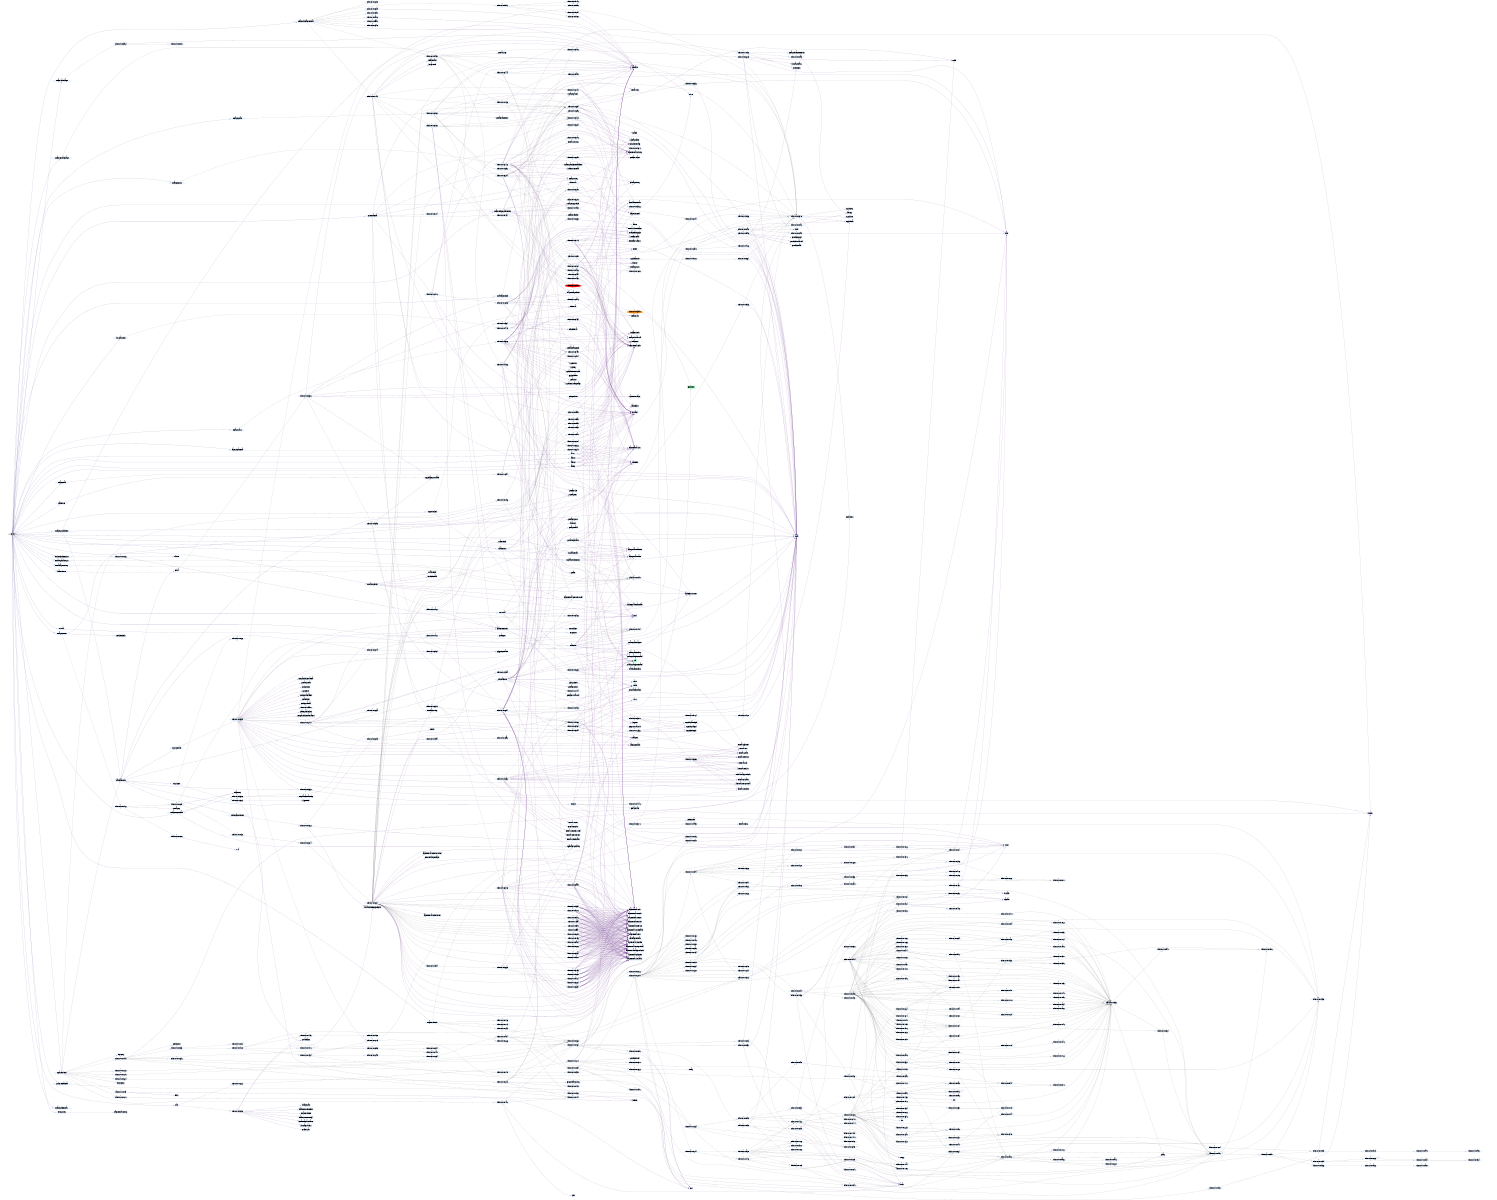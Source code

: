 digraph "Call graph of 'gamemodes/main.amx'" {
  size="10,8"; ratio=fill; rankdir=LR
  node [style=filled];
  "Server" -> "OnGameModeInit" [color="#4B4E99"];
  "Server" -> "main" [color="#4B4E99"];
  "Server" -> "OnLoadOrganization" [color="#4B4E99"];
  "Server" -> "Doors_Load" [color="#4B4E99"];
  "Server" -> "LoadHouses" [color="#4B4E99"];
  "Server" -> "Biz_Load" [color="#4B4E99"];
  "Server" -> "@yT_ServerHeartBeat" [color="#4B4E99"];
  "Server" -> "LoadFurnitures" [color="#4B4E99"];
  "Server" -> "OnLoadOrganizationGun" [color="#4B4E99"];
  "Server" -> "OnLoadOrgVehicle" [color="#4B4E99"];
  "Server" -> "ServerHeartBeat" [color="#4B4E99"];
  "Server" -> "OnPlayerConnect" [color="#4B4E99"];
  "Server" -> "OnAccountCheck" [color="#4B4E99"];
  "Server" -> "OnClientCheckResponse" [color="#4B4E99"];
  "Server" -> "OnPlayerRequestClass" [color="#4B4E99"];
  "Server" -> "OnPlayerStateChange" [color="#4B4E99"];
  "Server" -> "OnPlayerUpdate" [color="#4B4E99"];
  "Server" -> "OnPlayerClickPlayerTextDraw" [color="#4B4E99"];
  "Server" -> "OnDialogResponse" [color="#4B4E99"];
  "Server" -> "character_List" [color="#4B4E99"];
  "Server" -> "OnPlayerClickTextDraw" [color="#4B4E99"];
  "Server" -> "ShowCharSelect_" [color="#4B4E99"];
  "Server" -> "OnCharacterSelectNews" [color="#4B4E99"];
  "Server" -> "OnPlayerPickUpDynamicPickup" [color="#4B4E99"];
  "Server" -> "OnCharacterLoad" [color="#4B4E99"];
  "Server" -> "OnPlayerSpawn" [color="#4B4E99"];
  "Server" -> "OnLoadPlayerVehicle" [color="#4B4E99"];
  "Server" -> "OnLoadPlayerInventory" [color="#4B4E99"];
  "Server" -> "fadeout1" [color="#4B4E99"];
  "Server" -> "fadeout2" [color="#4B4E99"];
  "Server" -> "PlayerJoinGameReal" [color="#4B4E99"];
  "Server" -> "fadein2" [color="#4B4E99"];
  "Server" -> "OnPlayerKeyStateChange" [color="#4B4E99"];
  "Server" -> "fadein1" [color="#4B4E99"];
  "Server" -> "XoaTextDraw" [color="#4B4E99"];
  "Server" -> "OnPlayerCommandText" [color="#4B4E99"];
  "Server" -> "destroy_notify" [color="#4B4E99"];
  "Server" -> "LoadTexure_" [color="#4B4E99"];
  "Server" -> "OnPlayerDeath" [color="#4B4E99"];
  "Server" -> "OnGameModeExit" [color="#4B4E99"];
  "unknown@00000058" -> "CallRemoteFunction" [color="#7C4B99"];
  "unknown@00000058" -> "KillTimer" [color="#7C4B99"];
  "unknown@000003bc" -> "unknown@00025c44" [color="#777777"];
  "unknown@0000058c" -> "funcidx" [color="#7C4B99"];
  "unknown@0000058c" -> "ManualVehicleEngineAndLights" [color="#7C4B99"];
  "unknown@0000058c" -> "unknown@0003cddc" [color="#777777"];
  "unknown@000006f0" -> "unknown@00017be4" [color="#777777"];
  "unknown@000006f0" -> "unknown@000003bc" [color="#777777"];
  "unknown@000006f0" -> "IsPlayerNPC" [color="#7C4B99"];
  "unknown@000007b0" -> "unknown@00005bbc" [color="#777777"];
  "unknown@000007b0" -> "unknown@00018710" [color="#777777"];
  "unknown@00000810" -> "strcmp" [color="#7C4B99"];
  "unknown@00000810" -> "unknown@0001fec4" [color="#777777"];
  "unknown@00000888" -> "float" [color="#7C4B99"];
  "unknown@00000888" -> "floatadd" [color="#7C4B99"];
  "unknown@00000888" -> "TextDrawCreate" [color="#7C4B99"];
  "unknown@00000888" -> "PlayerTextDrawLetterSize" [color="#7C4B99"];
  "unknown@00000888" -> "floatmul" [color="#7C4B99"];
  "unknown@00000888" -> "unknown@00000888" [color="#777777"];
  "unknown@00000888" -> "PlayerTextDrawTextSize" [color="#7C4B99"];
  "unknown@00000928" -> "float" [color="#7C4B99"];
  "unknown@00000928" -> "floatadd" [color="#7C4B99"];
  "unknown@00000928" -> "CreatePlayerTextDraw" [color="#7C4B99"];
  "unknown@00000928" -> "InterpolateCameraPos" [color="#7C4B99"];
  "unknown@00000a64" -> "floatcmp" [color="#7C4B99"];
  "unknown@00000aa8" -> "floatcmp" [color="#7C4B99"];
  "unknown@00000b90" -> "cache_get_row_count" [color="#7C4B99"];
  "main" -> "unknown@00052dc8" [color="#777777"];
  "main" -> "unknown@00008684" [color="#777777"];
  "unknown@00000cd8" -> "format" [color="#7C4B99"];
  "unknown@00000d38" -> "gettime" [color="#7C4B99"];
  "unknown@00000d38" -> "getdate" [color="#7C4B99"];
  "unknown@00000ed8" -> "print" [color="#7C4B99"];
  "unknown@00001534" -> "unknown@00000ed8" [color="#777777"];
  "unknown@00001534" -> "printf" [color="#7C4B99"];
  "unknown@00001534" -> "print" [color="#7C4B99"];
  "unknown@00001534" -> "unknown@00002e84" [color="#777777"];
  "unknown@00001534" -> "unknown@00003028" [color="#777777"];
  "unknown@00001534" -> "unknown@00002fb0" [color="#777777"];
  "unknown@00001534" -> "unknown@00002d30" [color="#777777"];
  "unknown@00001534" -> "unknown@00002f5c" [color="#777777"];
  "unknown@000017b4" -> "print" [color="#7C4B99"];
  "unknown@0000181c" -> "print" [color="#7C4B99"];
  "unknown@000019dc" -> "unknown@00001534" [color="#777777"];
  "unknown@000019dc" -> "unknown@000017b4" [color="#777777"];
  "unknown@000019dc" -> "unknown@000085d8" [color="#777777"];
  "unknown@000019dc" -> "GetTickCount" [color="#7C4B99"];
  "unknown@000019dc" -> "unknown@00003bf8" [color="#777777"];
  "unknown@000019dc" -> "format" [color="#7C4B99"];
  "unknown@000019dc" -> "unknown@000007b0" [color="#777777"];
  "unknown@00001ff0" -> "SetTimer" [color="#7C4B99"];
  "unknown@00001ff0" -> "fexist" [color="#7C4B99"];
  "OnGameModeInit" -> "unknown@00000d38" [color="#777777"];
  "OnGameModeInit" -> "unknown@00007a78" [color="#777777"];
  "OnGameModeInit" -> "existproperty" [color="#7C4B99"];
  "OnGameModeInit" -> "unknown@00001ff0" [color="#777777"];
  "OnGameModeInit" -> "setproperty" [color="#7C4B99"];
  "OnGameModeInit" -> "unknown@000019dc" [color="#777777"];
  "OnGameModeInit" -> "unknown@00003804" [color="#777777"];
  "OnGameModeInit" -> "unknown@0000181c" [color="#777777"];
  "OnGameModeInit" -> "unknown@00008730" [color="#777777"];
  "OnGameModeInit" -> "CallLocalFunction" [color="#7C4B99"];
  "OnGameModeInit" -> "unknown@000087dc" [color="#777777"];
  "OnGameModeExit" -> "unknown@0005377c" [color="#777777"];
  "OnGameModeExit" -> "unknown@00008888" [color="#777777"];
  "OnGameModeExit" -> "unknown@00000758" [color="#777777"];
  "OnGameModeExit" -> "unknown@00000784" [color="#777777"];
  "OnGameModeExit" -> "unknown@00008934" [color="#777777"];
  "unknown@00002c60" -> "unknown@00000c10" [color="#777777"];
  "unknown@00002cac" -> "unknown@00000c24" [color="#777777"];
  "unknown@00002cac" -> "unknown@00000c4c" [color="#777777"];
  "unknown@00002d30" -> "strcat" [color="#7C4B99"];
  "unknown@00002d30" -> "format" [color="#7C4B99"];
  "unknown@00002d30" -> "unknown@00002cac" [color="#777777"];
  "unknown@00002e84" -> "strcat" [color="#7C4B99"];
  "unknown@00002e84" -> "format" [color="#7C4B99"];
  "unknown@00002f5c" -> "strcat" [color="#7C4B99"];
  "unknown@00002f5c" -> "format" [color="#7C4B99"];
  "unknown@00002fb0" -> "format" [color="#7C4B99"];
  "unknown@00003028" -> "format" [color="#7C4B99"];
  "unknown@00003028" -> "unknown@0000185c" [color="#777777"];
  "unknown@00003154" -> "unknown@00001534" [color="#777777"];
  "unknown@00003154" -> "unknown@000017b4" [color="#777777"];
  "unknown@00003154" -> "format" [color="#7C4B99"];
  "unknown@00003154" -> "GetConsoleVarAsString" [color="#7C4B99"];
  "unknown@00003154" -> "unknown@00000cd8" [color="#777777"];
  "unknown@00003154" -> "unknown@0000192c" [color="#777777"];
  "unknown@00003804" -> "unknown@00003154" [color="#777777"];
  "unknown@00003b6c" -> "unknown@00002c60" [color="#777777"];
  "unknown@00003bf8" -> "unknown@000042c0" [color="#777777"];
  "unknown@00003bf8" -> "unknown@00000034" [color="#777777"];
  "unknown@00003e98" -> "unknown@000041a0" [color="#777777"];
  "unknown@00003e98" -> "unknown@00003d14" [color="#777777"];
  "unknown@00004078" -> "unknown@00003e98" [color="#777777"];
  "unknown@00004078" -> "unknown@00004078" [color="#777777"];
  "unknown@000042c0" -> "unknown@00009584" [color="#777777"];
  "unknown@000042c0" -> "unknown@00004078" [color="#777777"];
  "unknown@000042c0" -> "unknown@000048fc" [color="#777777"];
  "unknown@000042c0" -> "unknown@00016934" [color="#777777"];
  "unknown@000048fc" -> "unknown@000048ec" [color="#777777"];
  "unknown@00004b84" -> "unknown@0000498c" [color="#777777"];
  "unknown@00004b84" -> "swapchars" [color="#7C4B99"];
  "unknown@00004b84" -> "unknown@00005988" [color="#777777"];
  "unknown@00004b84" -> "strcmp" [color="#7C4B99"];
  "unknown@00005278" -> "unknown@0000498c" [color="#777777"];
  "unknown@00005278" -> "swapchars" [color="#7C4B99"];
  "unknown@000056cc" -> "unknown@00005278" [color="#777777"];
  "unknown@00005754" -> "unknown@000057bc" [color="#777777"];
  "unknown@00005914" -> "unknown@00005988" [color="#777777"];
  "unknown@00005988" -> "swapchars" [color="#7C4B99"];
  "unknown@00005988" -> "strunpack" [color="#7C4B99"];
  "OnClientCheckResponse" -> "unknown@00000058" [color="#777777"];
  "OnPlayerConnect" -> "SetTimerEx" [color="#7C4B99"];
  "OnPlayerConnect" -> "unknown@00007f68" [color="#777777"];
  "OnPlayerConnect" -> "SendClientCheck" [color="#7C4B99"];
  "unknown@00007a78" -> "strcat" [color="#7C4B99"];
  "unknown@00007a78" -> "unknown@00001534" [color="#777777"];
  "unknown@00007a78" -> "fopen" [color="#7C4B99"];
  "unknown@00007a78" -> "unknown@000017b4" [color="#777777"];
  "unknown@00007f68" -> "unknown@000080ec" [color="#777777"];
  "unknown@00007f68" -> "GetPlayerIp" [color="#7C4B99"];
  "unknown@00007f68" -> "unknown@000006f0" [color="#777777"];
  "unknown@000080ec" -> "strval" [color="#7C4B99"];
  "unknown@0000855c" -> "random" [color="#7C4B99"];
  "unknown@000085d8" -> "unknown@000056cc" [color="#777777"];
  "unknown@00008684" -> "unknown@000056cc" [color="#777777"];
  "unknown@00008730" -> "unknown@000056cc" [color="#777777"];
  "unknown@000087dc" -> "unknown@000056cc" [color="#777777"];
  "unknown@00008888" -> "unknown@000056cc" [color="#777777"];
  "unknown@00008934" -> "unknown@000056cc" [color="#777777"];
  "unknown@000089e0" -> "unknown@000089e0" [color="#777777"];
  "unknown@000089e0" -> "unknown@00011ee8" [color="#777777"];
  "unknown@00008d58" -> "unknown@0000978c" [color="#777777"];
  "unknown@00008d58" -> "unknown@00008bc8" [color="#777777"];
  "unknown@00008f38" -> "unknown@00008f38" [color="#777777"];
  "unknown@00008f38" -> "unknown@00008d58" [color="#777777"];
  "unknown@00009060" -> "unknown@00008a4c" [color="#777777"];
  "unknown@00009060" -> "unknown@00008f38" [color="#777777"];
  "unknown@00009584" -> "unknown@00009060" [color="#777777"];
  "unknown@00009a7c" -> "unknown@000099cc" [color="#777777"];
  "unknown@00009c4c" -> "unknown@00009a7c" [color="#777777"];
  "unknown@00009cb0" -> "funcidx" [color="#7C4B99"];
  "unknown@00009cb0" -> "unknown@00009c4c" [color="#777777"];
  "unknown@0000aa58" -> "unknown@0000aa48" [color="#777777"];
  "unknown@0000ab78" -> "unknown@0000aa58" [color="#777777"];
  "unknown@0000ab78" -> "unknown@0000d1f8" [color="#777777"];
  "unknown@0000ab78" -> "unknown@000107c8" [color="#777777"];
  "unknown@0000ab78" -> "unknown@0000fd6c" [color="#777777"];
  "unknown@0000ac3c" -> "unknown@0000abc0" [color="#777777"];
  "unknown@0000ac6c" -> "unknown@0000ac3c" [color="#777777"];
  "unknown@0000cac4" -> "unknown@0000c934" [color="#777777"];
  "unknown@0000cc3c" -> "unknown@0000cc3c" [color="#777777"];
  "unknown@0000cc3c" -> "unknown@0000cac4" [color="#777777"];
  "unknown@0000cd04" -> "unknown@0000cc3c" [color="#777777"];
  "unknown@0000cd04" -> "unknown@0000cac4" [color="#777777"];
  "unknown@0000cdf0" -> "unknown@00009cb0" [color="#777777"];
  "unknown@0000cdf0" -> "unknown@0000ac6c" [color="#777777"];
  "unknown@0000cdf0" -> "unknown@000095c0" [color="#777777"];
  "unknown@0000cdf0" -> "unknown@0000ab78" [color="#777777"];
  "unknown@0000cdf0" -> "unknown@0000cd04" [color="#777777"];
  "unknown@0000d1f8" -> "unknown@0000cdf0" [color="#777777"];
  "unknown@0000d1f8" -> "unknown@0000d1f8" [color="#777777"];
  "unknown@0000d1f8" -> "unknown@0000f208" [color="#777777"];
  "unknown@0000d24c" -> "unknown@0000d1f8" [color="#777777"];
  "unknown@0000e50c" -> "unknown@0000e48c" [color="#777777"];
  "unknown@0000e554" -> "unknown@0000e584" [color="#777777"];
  "unknown@0000e554" -> "unknown@0000e50c" [color="#777777"];
  "unknown@0000e584" -> "unknown@000095c0" [color="#777777"];
  "unknown@0000e584" -> "unknown@0000ab78" [color="#777777"];
  "unknown@0000e584" -> "unknown@0000d1f8" [color="#777777"];
  "unknown@0000e794" -> "unknown@0000d27c" [color="#777777"];
  "unknown@0000e9bc" -> "unknown@0000e794" [color="#777777"];
  "unknown@0000ead8" -> "unknown@0000e794" [color="#777777"];
  "unknown@0000eb48" -> "unknown@0000eb48" [color="#777777"];
  "unknown@0000edbc" -> "unknown@0000e554" [color="#777777"];
  "unknown@0000edbc" -> "unknown@0000e9bc" [color="#777777"];
  "unknown@0000edbc" -> "unknown@00011cfc" [color="#777777"];
  "unknown@0000edbc" -> "unknown@0000ec88" [color="#777777"];
  "unknown@0000edbc" -> "unknown@00014678" [color="#777777"];
  "unknown@0000edbc" -> "unknown@00011ee8" [color="#777777"];
  "unknown@0000f474" -> "unknown@0000f300" [color="#777777"];
  "unknown@0000f474" -> "unknown@0000f3b8" [color="#777777"];
  "unknown@0000f474" -> "unknown@0000ff18" [color="#777777"];
  "unknown@0000f880" -> "unknown@0000f208" [color="#777777"];
  "unknown@0000f880" -> "unknown@0000f300" [color="#777777"];
  "unknown@0000f880" -> "unknown@0000f3b8" [color="#777777"];
  "unknown@0000fc84" -> "unknown@0000d1f8" [color="#777777"];
  "unknown@0000fd40" -> "unknown@0000f208" [color="#777777"];
  "unknown@0000fd6c" -> "unknown@0000fd40" [color="#777777"];
  "unknown@0000fd6c" -> "unknown@0000fc84" [color="#777777"];
  "unknown@0000fd6c" -> "getarg" [color="#7C4B99"];
  "unknown@0000ff18" -> "unknown@000095c0" [color="#777777"];
  "unknown@0000ff18" -> "unknown@0000ab78" [color="#777777"];
  "unknown@00010024" -> "unknown@0000fc84" [color="#777777"];
  "unknown@00010024" -> "unknown@0000f880" [color="#777777"];
  "unknown@000102e4" -> "unknown@00009cb0" [color="#777777"];
  "unknown@0001032c" -> "unknown@0000d1f8" [color="#777777"];
  "unknown@0001032c" -> "unknown@0000c8f4" [color="#777777"];
  "unknown@00010504" -> "unknown@0000fd6c" [color="#777777"];
  "unknown@00010530" -> "unknown@0000fd6c" [color="#777777"];
  "unknown@00010598" -> "unknown@0000fd6c" [color="#777777"];
  "unknown@000105cc" -> "unknown@0000fd6c" [color="#777777"];
  "unknown@000105f8" -> "unknown@0000fd6c" [color="#777777"];
  "unknown@0001062c" -> "unknown@000095c0" [color="#777777"];
  "unknown@0001062c" -> "unknown@0000ab78" [color="#777777"];
  "unknown@00010734" -> "unknown@0000fd6c" [color="#777777"];
  "unknown@00010768" -> "unknown@0000fd6c" [color="#777777"];
  "unknown@0001079c" -> "unknown@0000fd6c" [color="#777777"];
  "unknown@000107c8" -> "unknown@0000fd6c" [color="#777777"];
  "unknown@000107fc" -> "unknown@00010024" [color="#777777"];
  "unknown@00010838" -> "unknown@00010024" [color="#777777"];
  "unknown@00010874" -> "unknown@00010024" [color="#777777"];
  "unknown@000108b0" -> "unknown@00010024" [color="#777777"];
  "unknown@000108ec" -> "unknown@00010024" [color="#777777"];
  "unknown@00010928" -> "unknown@00010024" [color="#777777"];
  "unknown@00010964" -> "unknown@0000fd6c" [color="#777777"];
  "unknown@000109f4" -> "unknown@0000fd6c" [color="#777777"];
  "unknown@00010a28" -> "unknown@0000fd6c" [color="#777777"];
  "unknown@00010a54" -> "unknown@0000fd6c" [color="#777777"];
  "unknown@00010a88" -> "unknown@0000fd6c" [color="#777777"];
  "unknown@00010abc" -> "unknown@0000fd6c" [color="#777777"];
  "unknown@00010af0" -> "unknown@0000fd6c" [color="#777777"];
  "unknown@00010b1c" -> "unknown@0000fd6c" [color="#777777"];
  "unknown@00010b48" -> "unknown@0000fd6c" [color="#777777"];
  "unknown@00010b7c" -> "unknown@0000fd6c" [color="#777777"];
  "unknown@00010c00" -> "unknown@0000fd6c" [color="#777777"];
  "unknown@00010c2c" -> "unknown@0000fd6c" [color="#777777"];
  "unknown@00010c58" -> "unknown@0000fd6c" [color="#777777"];
  "unknown@00010cb0" -> "unknown@0000fd6c" [color="#777777"];
  "unknown@00010ce4" -> "unknown@0000fd6c" [color="#777777"];
  "unknown@00010d10" -> "unknown@0000fd6c" [color="#777777"];
  "unknown@00010d44" -> "unknown@0000fd6c" [color="#777777"];
  "unknown@00010d78" -> "unknown@0000fd6c" [color="#777777"];
  "unknown@00010da4" -> "unknown@0000fd6c" [color="#777777"];
  "unknown@00010e6c" -> "unknown@0000fd6c" [color="#777777"];
  "unknown@00010ed4" -> "unknown@0000fd6c" [color="#777777"];
  "unknown@00010f08" -> "unknown@0000fd6c" [color="#777777"];
  "unknown@00010f3c" -> "unknown@0000fd6c" [color="#777777"];
  "unknown@00010f70" -> "unknown@0000fd6c" [color="#777777"];
  "unknown@00010fd8" -> "unknown@0000fd6c" [color="#777777"];
  "unknown@0001100c" -> "unknown@0000fd6c" [color="#777777"];
  "unknown@00011098" -> "unknown@0000fd6c" [color="#777777"];
  "unknown@000110c4" -> "unknown@0000fd6c" [color="#777777"];
  "unknown@0001153c" -> "min" [color="#7C4B99"];
  "unknown@00011c88" -> "unknown@000089e0" [color="#777777"];
  "unknown@00011cfc" -> "unknown@0000d1f8" [color="#777777"];
  "unknown@00011cfc" -> "unknown@0000d24c" [color="#777777"];
  "unknown@00011ee8" -> "getarg" [color="#7C4B99"];
  "unknown@00012414" -> "memcpy" [color="#7C4B99"];
  "unknown@00012414" -> "unknown@0000ec88" [color="#777777"];
  "unknown@00012c40" -> "unknown@000114a4" [color="#777777"];
  "unknown@00012c40" -> "unknown@00011120" [color="#777777"];
  "unknown@00012c40" -> "unknown@0001153c" [color="#777777"];
  "unknown@00012c40" -> "unknown@0000d27c" [color="#777777"];
  "unknown@00013bcc" -> "unknown@000095c0" [color="#777777"];
  "unknown@00013bcc" -> "unknown@0000ab78" [color="#777777"];
  "unknown@00013bcc" -> "unknown@000153e0" [color="#777777"];
  "unknown@00013bcc" -> "unknown@000154c0" [color="#777777"];
  "unknown@00013bcc" -> "unknown@00015480" [color="#777777"];
  "unknown@00013bcc" -> "unknown@00015434" [color="#777777"];
  "unknown@00013bcc" -> "unknown@00015348" [color="#777777"];
  "unknown@00013bcc" -> "unknown@000154a0" [color="#777777"];
  "unknown@00013bcc" -> "max" [color="#7C4B99"];
  "unknown@00013bcc" -> "unknown@00010f08" [color="#777777"];
  "unknown@00013bcc" -> "unknown@00026560" [color="#777777"];
  "unknown@00013bcc" -> "unknown@00010d78" [color="#777777"];
  "unknown@00013bcc" -> "unknown@0000ead8" [color="#777777"];
  "unknown@00013bcc" -> "unknown@00026764" [color="#777777"];
  "unknown@00013bcc" -> "unknown@00026670" [color="#777777"];
  "unknown@00013bcc" -> "unknown@00010d44" [color="#777777"];
  "unknown@00013bcc" -> "unknown@0002684c" [color="#777777"];
  "unknown@00013bcc" -> "unknown@00010c2c" [color="#777777"];
  "unknown@00014678" -> "unknown@00013bcc" [color="#777777"];
  "unknown@00014678" -> "unknown@00012414" [color="#777777"];
  "unknown@00014678" -> "unknown@0001417c" [color="#777777"];
  "unknown@00014678" -> "unknown@0000eb28" [color="#777777"];
  "unknown@00014678" -> "unknown@00011bc4" [color="#777777"];
  "unknown@00014678" -> "unknown@00012c40" [color="#777777"];
  "unknown@000150f0" -> "unknown@000095c0" [color="#777777"];
  "unknown@000150f0" -> "unknown@0000ab78" [color="#777777"];
  "unknown@000150f0" -> "unknown@0000d1f8" [color="#777777"];
  "unknown@000150f0" -> "unknown@000114a4" [color="#777777"];
  "unknown@000153e0" -> "unknown@000100e4" [color="#777777"];
  "unknown@00015460" -> "unknown@000154c0" [color="#777777"];
  "unknown@00015480" -> "unknown@000153e0" [color="#777777"];
  "unknown@00015480" -> "unknown@000154c0" [color="#777777"];
  "unknown@00015480" -> "unknown@00015460" [color="#777777"];
  "unknown@000154a0" -> "unknown@00010f08" [color="#777777"];
  "unknown@000154c0" -> "unknown@0000fd6c" [color="#777777"];
  "unknown@000156d4" -> "unknown@000150f0" [color="#777777"];
  "unknown@000156d4" -> "unknown@0000edbc" [color="#777777"];
  "unknown@000156d4" -> "unknown@000089e0" [color="#777777"];
  "unknown@000156d4" -> "unknown@00011c88" [color="#777777"];
  "unknown@00016300" -> "unknown@000162b4" [color="#777777"];
  "unknown@000167d8" -> "unknown@000156d4" [color="#777777"];
  "unknown@000167d8" -> "unknown@000095c0" [color="#777777"];
  "unknown@00016934" -> "unknown@000156d4" [color="#777777"];
  "unknown@00016934" -> "unknown@0001699c" [color="#777777"];
  "unknown@00016934" -> "unknown@000167d8" [color="#777777"];
  "unknown@00016978" -> "unknown@00003b6c" [color="#777777"];
  "unknown@0001699c" -> "unknown@000186b4" [color="#777777"];
  "unknown@00018368" -> "setarg" [color="#7C4B99"];
  "unknown@00018420" -> "memcpy" [color="#7C4B99"];
  "unknown@000186b4" -> "unknown@0001ad74" [color="#777777"];
  "unknown@000186ec" -> "unknown@00016978" [color="#777777"];
  "unknown@00018710" -> "unknown@00018420" [color="#777777"];
  "unknown@00018710" -> "unknown@00018368" [color="#777777"];
  "unknown@00018710" -> "GetVehicleModel" [color="#7C4B99"];
  "unknown@00018710" -> "IsValidActor" [color="#7C4B99"];
  "unknown@00018710" -> "unknown@00000500" [color="#777777"];
  "unknown@00018710" -> "IsPlayerConnected" [color="#7C4B99"];
  "Iter_ActorDo" -> "unknown@00017be4" [color="#777777"];
  "unknown@0001a12c" -> "CallRemoteFunction" [color="#7C4B99"];
  "unknown@0001a12c" -> "CreateActor" [color="#7C4B99"];
  "unknown@0001a12c" -> "unknown@00017be4" [color="#777777"];
  "Iter_VehicleDo" -> "unknown@00017be4" [color="#777777"];
  "unknown@0001a61c" -> "CallRemoteFunction" [color="#7C4B99"];
  "unknown@0001a61c" -> "unknown@00017be4" [color="#777777"];
  "unknown@0001a61c" -> "CreateVehicle" [color="#7C4B99"];
  "OnPlayerStateChange" -> "unknown@0003ae84" [color="#777777"];
  "unknown@0001ad74" -> "unknown@00005278" [color="#777777"];
  "unknown@0001ad74" -> "unknown@000056cc" [color="#777777"];
  "unknown@0001ad74" -> "unknown@00005914" [color="#777777"];
  "unknown@0001ad74" -> "unknown@0001b32c" [color="#777777"];
  "unknown@0001ad74" -> "SetTimerEx" [color="#7C4B99"];
  "unknown@0001ad74" -> "unknown@0001e0e4" [color="#777777"];
  "unknown@0001b32c" -> "SetTimer" [color="#7C4B99"];
  "unknown@0001b600" -> "unknown@000186ec" [color="#777777"];
  "Mysql_PlayerInit" -> "unknown@000d087c" [color="#777777"];
  "OnDialogResponse" -> "unknown@00061428" [color="#777777"];
  "OnScriptInit@E" -> "unknown@0005369c" [color="#777777"];
  "OnPlayerDeath" -> "unknown@0018c794" [color="#777777"];
  "OnPlayerKeyStateChange" -> "unknown@00064444" [color="#777777"];
  "OnPlayerSpawn" -> "unknown@0005328c" [color="#777777"];
  "OnPlayerUpdate" -> "unknown@00060b6c" [color="#777777"];
  "SSA_Mysql_Intit" -> "unknown@00059200" [color="#777777"];
  "unknown@0001df08" -> "funcidx" [color="#7C4B99"];
  "unknown@0001df7c" -> "unknown@0001df08" [color="#777777"];
  "unknown@0001e0e4" -> "unknown@0000e584" [color="#777777"];
  "unknown@0001e0e4" -> "unknown@000220b0" [color="#777777"];
  "unknown@0001e0e4" -> "unknown@0001df7c" [color="#777777"];
  "unknown@0001e0e4" -> "unknown@0000ead8" [color="#777777"];
  "unknown@0001e44c" -> "unknown@000100e4" [color="#777777"];
  "unknown@0001e44c" -> "unknown@000102e4" [color="#777777"];
  "unknown@0001e4b8" -> "unknown@00010f70" [color="#777777"];
  "unknown@0001e768" -> "unknown@0001ec14" [color="#777777"];
  "unknown@0001e768" -> "strfind" [color="#7C4B99"];
  "unknown@0001ec14" -> "strlen" [color="#7C4B99"];
  "unknown@0001ec14" -> "strcmp" [color="#7C4B99"];
  "unknown@0001f094" -> "unknown@00005278" [color="#777777"];
  "unknown@0001f094" -> "strlen" [color="#7C4B99"];
  "unknown@0001f094" -> "unknown@000186ec" [color="#777777"];
  "unknown@0001f094" -> "unknown@00016978" [color="#777777"];
  "unknown@0001f094" -> "unknown@00003b6c" [color="#777777"];
  "unknown@0001f094" -> "unknown@00002c60" [color="#777777"];
  "unknown@0001f094" -> "unknown@00005914" [color="#777777"];
  "unknown@0001f094" -> "unknown@0001b600" [color="#777777"];
  "unknown@0001f094" -> "unknown@00025860" [color="#777777"];
  "unknown@0001f094" -> "unknown@00000c10" [color="#777777"];
  "unknown@0001f56c" -> "strcat" [color="#7C4B99"];
  "unknown@0001f56c" -> "unknown@0001ec14" [color="#777777"];
  "unknown@0001f56c" -> "unknown@0001f738" [color="#777777"];
  "unknown@0001f56c" -> "unknown@00004b84" [color="#777777"];
  "unknown@0001f738" -> "unknown@0000d1f8" [color="#777777"];
  "unknown@0001f738" -> "strlen" [color="#7C4B99"];
  "unknown@0001f738" -> "unknown@0001fb98" [color="#777777"];
  "unknown@0001f738" -> "unknown@00005a9c" [color="#777777"];
  "unknown@0001fb98" -> "unknown@0000e584" [color="#777777"];
  "unknown@0001fb98" -> "unknown@0000ead8" [color="#777777"];
  "unknown@0001fb98" -> "unknown@0000eb48" [color="#777777"];
  "unknown@0001fb98" -> "unknown@0000eba8" [color="#777777"];
  "unknown@0001fec4" -> "unknown@0001e768" [color="#777777"];
  "unknown@00020360" -> "unknown@00000810" [color="#777777"];
  "unknown@00020540" -> "unknown@00005988" [color="#777777"];
  "unknown@00020540" -> "strcmp" [color="#7C4B99"];
  "unknown@00020540" -> "unknown@00020360" [color="#777777"];
  "unknown@00020540" -> "unknown@0001f56c" [color="#777777"];
  "unknown@00020540" -> "unknown@00020924" [color="#777777"];
  "unknown@00020924" -> "unknown@00020aec" [color="#777777"];
  "unknown@00020924" -> "unknown@0001e4b8" [color="#777777"];
  "unknown@00020924" -> "unknown@0001e4cc" [color="#777777"];
  "unknown@00020aec" -> "strcat" [color="#7C4B99"];
  "unknown@00020aec" -> "unknown@00000c24" [color="#777777"];
  "unknown@00020aec" -> "unknown@0001ec14" [color="#777777"];
  "unknown@00020aec" -> "unknown@00004b84" [color="#777777"];
  "unknown@00020aec" -> "unknown@0001e44c" [color="#777777"];
  "unknown@00020aec" -> "unknown@00010c58" [color="#777777"];
  "unknown@00020aec" -> "unknown@00010cb0" [color="#777777"];
  "unknown@00020aec" -> "unknown@00010a88" [color="#777777"];
  "unknown@00020aec" -> "unknown@00010928" [color="#777777"];
  "unknown@00020aec" -> "unknown@00010d10" [color="#777777"];
  "unknown@00020aec" -> "unknown@00010f70" [color="#777777"];
  "unknown@00020aec" -> "unknown@00010598" [color="#777777"];
  "unknown@00020aec" -> "unknown@00010af0" [color="#777777"];
  "unknown@00020aec" -> "unknown@00010964" [color="#777777"];
  "unknown@00020aec" -> "unknown@0001100c" [color="#777777"];
  "unknown@00020aec" -> "unknown@00010da4" [color="#777777"];
  "unknown@00020aec" -> "unknown@00011098" [color="#777777"];
  "unknown@00020aec" -> "unknown@00010530" [color="#777777"];
  "unknown@00020aec" -> "unknown@00010b48" [color="#777777"];
  "unknown@00020aec" -> "unknown@0001e4b8" [color="#777777"];
  "unknown@00020aec" -> "unknown@0000f474" [color="#777777"];
  "unknown@00020aec" -> "unknown@000105f8" [color="#777777"];
  "unknown@00020aec" -> "unknown@000108b0" [color="#777777"];
  "unknown@00020aec" -> "unknown@000110c4" [color="#777777"];
  "unknown@00020aec" -> "unknown@00020ab8" [color="#777777"];
  "unknown@00020aec" -> "unknown@00010a54" [color="#777777"];
  "unknown@00020aec" -> "unknown@00010fd8" [color="#777777"];
  "unknown@00020aec" -> "unknown@000108ec" [color="#777777"];
  "unknown@00020aec" -> "unknown@0001079c" [color="#777777"];
  "unknown@00020aec" -> "unknown@000105cc" [color="#777777"];
  "unknown@00020aec" -> "unknown@00010b1c" [color="#777777"];
  "unknown@00020aec" -> "unknown@00010d78" [color="#777777"];
  "unknown@00020aec" -> "unknown@00010838" [color="#777777"];
  "unknown@000216f4" -> "unknown@00009584" [color="#777777"];
  "unknown@000216f4" -> "unknown@00000c24" [color="#777777"];
  "unknown@00021a5c" -> "strlen" [color="#7C4B99"];
  "unknown@00021a5c" -> "strunpack" [color="#7C4B99"];
  "unknown@000220b0" -> "unknown@00005278" [color="#777777"];
  "unknown@000220b0" -> "unknown@000095c0" [color="#777777"];
  "unknown@000220b0" -> "unknown@0000ab78" [color="#777777"];
  "unknown@000220b0" -> "unknown@0000d1f8" [color="#777777"];
  "unknown@000220b0" -> "unknown@0000d24c" [color="#777777"];
  "unknown@000220b0" -> "unknown@00021a5c" [color="#777777"];
  "unknown@000220b0" -> "unknown@00000c24" [color="#777777"];
  "unknown@000220b0" -> "unknown@00016300" [color="#777777"];
  "unknown@000220b0" -> "unknown@00021ca8" [color="#777777"];
  "unknown@000220b0" -> "unknown@0001f094" [color="#777777"];
  "unknown@000220b0" -> "unknown@00020540" [color="#777777"];
  "unknown@000220b0" -> "unknown@00005754" [color="#777777"];
  "unknown@000220b0" -> "unknown@00000810" [color="#777777"];
  "unknown@000220b0" -> "unknown@000216f4" [color="#777777"];
  "unknown@000220b0" -> "unknown@00026474" [color="#777777"];
  "unknown@000220b0" -> "unknown@00016330" [color="#777777"];
  "unknown@000220b0" -> "unknown@00023ca8" [color="#777777"];
  "unknown@000220b0" -> "unknown@00024d04" [color="#777777"];
  "unknown@00024d04" -> "unknown@000100e4" [color="#777777"];
  "unknown@00024d04" -> "unknown@00010c58" [color="#777777"];
  "unknown@00024d04" -> "unknown@00010928" [color="#777777"];
  "unknown@00024d04" -> "unknown@00010598" [color="#777777"];
  "unknown@00024d04" -> "unknown@00010af0" [color="#777777"];
  "unknown@00024d04" -> "unknown@00010da4" [color="#777777"];
  "unknown@00024d04" -> "unknown@00010ce4" [color="#777777"];
  "unknown@00024d04" -> "unknown@00010530" [color="#777777"];
  "unknown@00024d04" -> "unknown@0000f474" [color="#777777"];
  "unknown@00024d04" -> "unknown@000108ec" [color="#777777"];
  "unknown@00024d04" -> "unknown@000105cc" [color="#777777"];
  "unknown@00024d04" -> "unknown@00010b1c" [color="#777777"];
  "unknown@00024d04" -> "unknown@00010874" [color="#777777"];
  "unknown@00024d04" -> "unknown@00010f3c" [color="#777777"];
  "unknown@00024d04" -> "unknown@00010b7c" [color="#777777"];
  "unknown@00024d04" -> "unknown@0001032c" [color="#777777"];
  "unknown@00024d04" -> "unknown@00010c00" [color="#777777"];
  "unknown@00024d04" -> "unknown@000109f4" [color="#777777"];
  "unknown@00024d04" -> "unknown@00010c2c" [color="#777777"];
  "unknown@00024d04" -> "unknown@00010734" [color="#777777"];
  "unknown@00024d04" -> "unknown@00010a28" [color="#777777"];
  "unknown@00024d04" -> "unknown@000107fc" [color="#777777"];
  "unknown@00024d04" -> "unknown@00010abc" [color="#777777"];
  "unknown@00024d04" -> "unknown@00010e6c" [color="#777777"];
  "unknown@00024d04" -> "unknown@00010ed4" [color="#777777"];
  "unknown@0002535c" -> "funcidx" [color="#7C4B99"];
  "unknown@0002535c" -> "CallLocalFunction" [color="#7C4B99"];
  "OnPlayerCommandText" -> "format" [color="#7C4B99"];
  "OnPlayerCommandText" -> "CallLocalFunction" [color="#7C4B99"];
  "OnPlayerCommandText" -> "tolower" [color="#7C4B99"];
  "unknown@00025860" -> "unknown@0001b600" [color="#777777"];
  "unknown@00025884" -> "GetMaxPlayers" [color="#7C4B99"];
  "unknown@00025884" -> "SSCANF_Init" [color="#7C4B99"];
  "OnScriptInit" -> "unknown@00000628" [color="#777777"];
  "OnScriptInit" -> "unknown@00025884" [color="#777777"];
  "zcmd_OnGameModeInit" -> "unknown@0000058c" [color="#777777"];
  "unknown@00025c44" -> "unknown@00060374" [color="#777777"];
  "unknown@00026474" -> "unknown@000277c8" [color="#777777"];
  "unknown@00026474" -> "unknown@0002a320" [color="#777777"];
  "unknown@00026560" -> "unknown@00010cb0" [color="#777777"];
  "unknown@00026560" -> "unknown@00010598" [color="#777777"];
  "unknown@00026560" -> "unknown@00010ce4" [color="#777777"];
  "unknown@00026560" -> "unknown@0001062c" [color="#777777"];
  "unknown@00026560" -> "unknown@00010768" [color="#777777"];
  "unknown@00026670" -> "unknown@0000d1f8" [color="#777777"];
  "unknown@00026764" -> "unknown@00010f70" [color="#777777"];
  "unknown@00026764" -> "unknown@00010964" [color="#777777"];
  "unknown@00026764" -> "unknown@00010da4" [color="#777777"];
  "unknown@00026764" -> "unknown@00010c00" [color="#777777"];
  "unknown@00026764" -> "unknown@000109f4" [color="#777777"];
  "unknown@00026764" -> "unknown@00010504" [color="#777777"];
  "unknown@0002684c" -> "unknown@00010f08" [color="#777777"];
  "unknown@000277c8" -> "unknown@000150f0" [color="#777777"];
  "unknown@000277c8" -> "unknown@00011cfc" [color="#777777"];
  "unknown@000277c8" -> "unknown@00014678" [color="#777777"];
  "unknown@000277c8" -> "unknown@00011ee8" [color="#777777"];
  "unknown@000277c8" -> "unknown@00011c88" [color="#777777"];
  "unknown@0002a320" -> "unknown@000150f0" [color="#777777"];
  "unknown@0002a320" -> "unknown@0000ab78" [color="#777777"];
  "unknown@0002a320" -> "unknown@00011cfc" [color="#777777"];
  "unknown@0002a320" -> "unknown@00014678" [color="#777777"];
  "unknown@0002a320" -> "unknown@00011ee8" [color="#777777"];
  "unknown@0002a320" -> "unknown@00011c88" [color="#777777"];
  "unknown@0002a320" -> "unknown@00029210" [color="#777777"];
  "unknown@0002a320" -> "unknown@00011e8c" [color="#777777"];
  "unknown@0003504c" -> "SetTimerEx" [color="#7C4B99"];
  "unknown@0003504c" -> "unknown@00000888" [color="#777777"];
  "unknown@0003504c" -> "strmid" [color="#7C4B99"];
  "unknown@0003504c" -> "unknown@00034ea4" [color="#777777"];
  "unknown@0003504c" -> "unknown@000357e8" [color="#777777"];
  "destroy_notify" -> "PlayerTextDrawDestroy" [color="#7C4B99"];
  "unknown@000357e8" -> "CreatePlayerTextDraw" [color="#7C4B99"];
  "unknown@000357e8" -> "PlayerTextDrawColor" [color="#7C4B99"];
  "unknown@000357e8" -> "PlayerTextDrawAlignment" [color="#7C4B99"];
  "unknown@000357e8" -> "PlayerTextDrawLetterSize" [color="#7C4B99"];
  "unknown@000357e8" -> "PlayerTextDrawSetShadow" [color="#7C4B99"];
  "unknown@000357e8" -> "PlayerTextDrawSetOutline" [color="#7C4B99"];
  "unknown@000357e8" -> "unknown@00000888" [color="#777777"];
  "unknown@000357e8" -> "floatsub" [color="#7C4B99"];
  "unknown@000357e8" -> "PlayerTextDrawSetProportional" [color="#7C4B99"];
  "unknown@000357e8" -> "PlayerTextDrawSetSelectable" [color="#7C4B99"];
  "unknown@000357e8" -> "PlayerTextDrawBackgroundColor" [color="#7C4B99"];
  "unknown@000357e8" -> "PlayerTextDrawFont" [color="#7C4B99"];
  "unknown@000357e8" -> "PlayerTextDrawTextSize" [color="#7C4B99"];
  "unknown@000357e8" -> "PlayerTextDrawBoxColor" [color="#7C4B99"];
  "unknown@000357e8" -> "PlayerTextDrawUseBox" [color="#7C4B99"];
  "unknown@000357e8" -> "PlayerTextDrawShow" [color="#7C4B99"];
  "unknown@000382fc" -> "strlen" [color="#7C4B99"];
  "unknown@000382fc" -> "strfind" [color="#7C4B99"];
  "unknown@000382fc" -> "format" [color="#7C4B99"];
  "unknown@000382fc" -> "strmid" [color="#7C4B99"];
  "unknown@000382fc" -> "ShowPlayerDialog" [color="#7C4B99"];
  "unknown@0003ae84" -> "GetPVarInt" [color="#7C4B99"];
  "unknown@0003ae84" -> "unknown@000e00dc" [color="#777777"];
  "unknown@0003b624" -> "ApplyActorAnimation" [color="#7C4B99"];
  "unknown@0003bb90" -> "GetActorPos" [color="#7C4B99"];
  "unknown@0003bcc4" -> "format" [color="#7C4B99"];
  "unknown@0003bcc4" -> "IsValidActor" [color="#7C4B99"];
  "unknown@0003bcc4" -> "floatadd" [color="#7C4B99"];
  "unknown@0003bcc4" -> "GetActorPos" [color="#7C4B99"];
  "unknown@0003bcc4" -> "Create3DTextLabel" [color="#7C4B99"];
  "unknown@0003bcc4" -> "GetActorVirtualWorld" [color="#7C4B99"];
  "unknown@0003c094" -> "format" [color="#7C4B99"];
  "unknown@0003c094" -> "IsValidActor" [color="#7C4B99"];
  "unknown@0003c194" -> "CallLocalFunction" [color="#7C4B99"];
  "unknown@0003c194" -> "unknown@0001a12c" [color="#777777"];
  "unknown@0003c194" -> "unknown@0003b624" [color="#777777"];
  "unknown@0003cbf8" -> "format" [color="#7C4B99"];
  "unknown@0003cbf8" -> "SendClientMessage" [color="#7C4B99"];
  "unknown@0003cbf8" -> "ispacked" [color="#7C4B99"];
  "unknown@0003cddc" -> "PR_Init" [color="#7C4B99"];
  "unknown@0003cddc" -> "unknown@0004ed94" [color="#777777"];
  "unknown@00045a68" -> "TextDrawColor" [color="#7C4B99"];
  "unknown@00045a68" -> "TextDrawCreate" [color="#7C4B99"];
  "unknown@00045a68" -> "TextDrawTextSize" [color="#7C4B99"];
  "unknown@00045a68" -> "TextDrawBackgroundColor" [color="#7C4B99"];
  "unknown@00045a68" -> "TextDrawSetShadow" [color="#7C4B99"];
  "unknown@00045a68" -> "TextDrawSetProportional" [color="#7C4B99"];
  "unknown@00045a68" -> "TextDrawSetOutline" [color="#7C4B99"];
  "unknown@00045a68" -> "TextDrawFont" [color="#7C4B99"];
  "unknown@00045a68" -> "TextDrawLetterSize" [color="#7C4B99"];
  "unknown@00045a68" -> "TextDrawSetSelectable" [color="#7C4B99"];
  "unknown@00045a68" -> "TextDrawUseBox" [color="#7C4B99"];
  "unknown@00045a68" -> "TextDrawBoxColor" [color="#7C4B99"];
  "unknown@00045a68" -> "unknown@00000888" [color="#777777"];
  "unknown@00045a68" -> "TextDrawSetPreviewModel" [color="#7C4B99"];
  "unknown@00045a68" -> "TextDrawSetPreviewRot" [color="#7C4B99"];
  "unknown@0004995c" -> "TextDrawDestroy" [color="#7C4B99"];
  "unknown@0004ed94" -> "unknown@00045a68" [color="#777777"];
  "unknown@0004ed94" -> "unknown@0018faa8" [color="#777777"];
  "unknown@0004ee44" -> "unknown@000566ac" [color="#777777"];
  "unknown@00051a08" -> "unknown@000382fc" [color="#777777"];
  "unknown@00052dc8" -> "GetMaxPlayers" [color="#7C4B99"];
  "unknown@00052dc8" -> "ManualVehicleEngineAndLights" [color="#7C4B99"];
  "unknown@00052dc8" -> "AddPlayerClass" [color="#7C4B99"];
  "unknown@00052dc8" -> "DisableInteriorEnterExits" [color="#7C4B99"];
  "unknown@00052dc8" -> "SetGameModeText" [color="#7C4B99"];
  "unknown@00052dc8" -> "EnableStuntBonusForAll" [color="#7C4B99"];
  "unknown@00052dc8" -> "SetNameTagDrawDistance" [color="#7C4B99"];
  "unknown@00052dc8" -> "ShowPlayerMarkers" [color="#7C4B99"];
  "unknown@00052dc8" -> "Profiler_Start" [color="#7C4B99"];
  "unknown@0005328c" -> "float" [color="#7C4B99"];
  "unknown@0005328c" -> "SendClientMessage" [color="#7C4B99"];
  "unknown@0005328c" -> "SetPVarInt" [color="#7C4B99"];
  "unknown@0005328c" -> "PlayerTextDrawShow" [color="#7C4B99"];
  "unknown@0005328c" -> "TextDrawShowForPlayer" [color="#7C4B99"];
  "unknown@0005328c" -> "unknown@00054fa0" [color="#777777"];
  "unknown@0005328c" -> "SvHasMicro" [color="#7C4B99"];
  "unknown@0005328c" -> "SvCreateDLStreamAtPlayer" [color="#7C4B99"];
  "unknown@0005328c" -> "SvGetVersion" [color="#7C4B99"];
  "unknown@0005328c" -> "SvAddKey" [color="#7C4B99"];
  "unknown@0005328c" -> "SvAttachListenerToStream" [color="#7C4B99"];
  "unknown@0005328c" -> "SetPlayerSkin" [color="#7C4B99"];
  "unknown@0005328c" -> "SetPlayerPos" [color="#7C4B99"];
  "unknown@0005328c" -> "ResetPlayerWeapons" [color="#7C4B99"];
  "unknown@0005328c" -> "SetPlayerHealth" [color="#7C4B99"];
  "unknown@0005328c" -> "SetPlayerFacingAngle" [color="#7C4B99"];
  "unknown@0005328c" -> "GivePlayerMoney" [color="#7C4B99"];
  "unknown@0005328c" -> "SetPlayerInterior" [color="#7C4B99"];
  "unknown@0005328c" -> "SetPlayerArmour" [color="#7C4B99"];
  "unknown@0005328c" -> "SetPlayerVirtualWorld" [color="#7C4B99"];
  "unknown@0005328c" -> "unknown@0018bb14" [color="#777777"];
  "unknown@0005328c" -> "ApplyAnimation" [color="#7C4B99"];
  "unknown@0005369c" -> "printf" [color="#7C4B99"];
  "unknown@0005369c" -> "print" [color="#7C4B99"];
  "unknown@0005369c" -> "unknown@000167d8" [color="#777777"];
  "unknown@0005369c" -> "unknown@000537c0" [color="#777777"];
  "unknown@0005369c" -> "SvCreateGStream" [color="#7C4B99"];
  "unknown@0005369c" -> "mysql_connect" [color="#7C4B99"];
  "unknown@0005369c" -> "mysql_errno" [color="#7C4B99"];
  "unknown@0005369c" -> "CallRemoteFunction" [color="#7C4B99"];
  "unknown@0005369c" -> "SetObjectMaterialText" [color="#7C4B99"];
  "unknown@0005369c" -> "CreateObject" [color="#7C4B99"];
  "unknown@0005369c" -> "unknown@00054b6c" [color="#777777"];
  "unknown@0005369c" -> "SetObjectMaterial" [color="#7C4B99"];
  "unknown@0005369c" -> "unknown@000f9f0c" [color="#777777"];
  "unknown@0005369c" -> "CreateDynamicObject" [color="#7C4B99"];
  "unknown@0005369c" -> "SetDynamicObjectMaterialText" [color="#7C4B99"];
  "unknown@0005369c" -> "SetDynamicObjectMaterial" [color="#7C4B99"];
  "unknown@0005369c" -> "unknown@0002535c" [color="#777777"];
  "unknown@0005369c" -> "TextDrawColor" [color="#7C4B99"];
  "unknown@0005369c" -> "TextDrawCreate" [color="#7C4B99"];
  "unknown@0005369c" -> "TextDrawTextSize" [color="#7C4B99"];
  "unknown@0005369c" -> "TextDrawAlignment" [color="#7C4B99"];
  "unknown@0005369c" -> "TextDrawBackgroundColor" [color="#7C4B99"];
  "unknown@0005369c" -> "TextDrawSetShadow" [color="#7C4B99"];
  "unknown@0005369c" -> "TextDrawSetProportional" [color="#7C4B99"];
  "unknown@0005369c" -> "TextDrawSetOutline" [color="#7C4B99"];
  "unknown@0005369c" -> "TextDrawFont" [color="#7C4B99"];
  "unknown@0005369c" -> "unknown@00060470" [color="#777777"];
  "unknown@0005369c" -> "TextDrawLetterSize" [color="#7C4B99"];
  "unknown@0005369c" -> "Create3DTextLabel" [color="#7C4B99"];
  "unknown@0005369c" -> "ApplyActorAnimation" [color="#7C4B99"];
  "unknown@0005377c" -> "unknown@0004995c" [color="#777777"];
  "unknown@0005377c" -> "SvDeleteStream" [color="#7C4B99"];
  "unknown@0005377c" -> "unknown@0018fb0c" [color="#777777"];
  "unknown@000537c0" -> "mysql_tquery" [color="#7C4B99"];
  "unknown@000537c0" -> "mysql_format" [color="#7C4B99"];
  "unknown@000537c0" -> "mysql_query" [color="#7C4B99"];
  "unknown@000537c0" -> "mysql_close" [color="#7C4B99"];
  "unknown@00053a1c" -> "IsPlayerConnected" [color="#7C4B99"];
  "unknown@00053fc4" -> "printf" [color="#7C4B99"];
  "unknown@00053fc4" -> "strfind" [color="#7C4B99"];
  "unknown@00053fc4" -> "format" [color="#7C4B99"];
  "unknown@00053fc4" -> "unknown@000537c0" [color="#777777"];
  "unknown@00053fc4" -> "GetPlayerName" [color="#7C4B99"];
  "unknown@00053fc4" -> "SetPVarString" [color="#7C4B99"];
  "unknown@00053fc4" -> "PlayerTextDrawSetString" [color="#7C4B99"];
  "unknown@00054640" -> "IsPlayerConnected" [color="#7C4B99"];
  "unknown@00054640" -> "SendClientMessage" [color="#7C4B99"];
  "unknown@00054b6c" -> "printf" [color="#7C4B99"];
  "unknown@00054f34" -> "PlayerTextDrawHide" [color="#7C4B99"];
  "unknown@00054f34" -> "PlayerTextDrawShow" [color="#7C4B99"];
  "unknown@00054fa0" -> "SetTimerEx" [color="#7C4B99"];
  "unknown@00054fa0" -> "PlayerTextDrawHide" [color="#7C4B99"];
  "unknown@00054fa0" -> "PlayerTextDrawSetString" [color="#7C4B99"];
  "unknown@00054fa0" -> "PlayerTextDrawShow" [color="#7C4B99"];
  "XoaTextDraw" -> "PlayerTextDrawHide" [color="#7C4B99"];
  "XoaTextDraw" -> "PlayerTextDrawSetString" [color="#7C4B99"];
  "unknown@00055240" -> "SetTimerEx" [color="#7C4B99"];
  "unknown@00055240" -> "PlayerTextDrawColor" [color="#7C4B99"];
  "unknown@00055240" -> "SetPVarInt" [color="#7C4B99"];
  "unknown@00055240" -> "PlayerTextDrawShow" [color="#7C4B99"];
  "unknown@00055240" -> "GetPVarInt" [color="#7C4B99"];
  "fadein1" -> "SetTimerEx" [color="#7C4B99"];
  "fadein1" -> "PlayerTextDrawColor" [color="#7C4B99"];
  "fadein1" -> "SetPVarInt" [color="#7C4B99"];
  "fadein1" -> "PlayerTextDrawShow" [color="#7C4B99"];
  "fadein1" -> "GetPVarInt" [color="#7C4B99"];
  "fadein2" -> "SetTimerEx" [color="#7C4B99"];
  "fadein2" -> "PlayerTextDrawColor" [color="#7C4B99"];
  "fadein2" -> "SetPVarInt" [color="#7C4B99"];
  "fadein2" -> "PlayerTextDrawShow" [color="#7C4B99"];
  "fadein2" -> "GetPVarInt" [color="#7C4B99"];
  "unknown@00055788" -> "SetTimerEx" [color="#7C4B99"];
  "unknown@00055788" -> "PlayerTextDrawColor" [color="#7C4B99"];
  "unknown@00055788" -> "SetPVarInt" [color="#7C4B99"];
  "unknown@00055788" -> "PlayerTextDrawShow" [color="#7C4B99"];
  "unknown@00055788" -> "GetPVarInt" [color="#7C4B99"];
  "fadeout1" -> "SetTimerEx" [color="#7C4B99"];
  "fadeout1" -> "PlayerTextDrawColor" [color="#7C4B99"];
  "fadeout1" -> "SetPVarInt" [color="#7C4B99"];
  "fadeout1" -> "PlayerTextDrawShow" [color="#7C4B99"];
  "fadeout1" -> "GetPVarInt" [color="#7C4B99"];
  "fadeout2" -> "SetTimerEx" [color="#7C4B99"];
  "fadeout2" -> "PlayerTextDrawColor" [color="#7C4B99"];
  "fadeout2" -> "SetPVarInt" [color="#7C4B99"];
  "fadeout2" -> "PlayerTextDrawShow" [color="#7C4B99"];
  "fadeout2" -> "GetPVarInt" [color="#7C4B99"];
  "PlayerJoinGameReal" -> "unknown@00055240" [color="#777777"];
  "unknown@00055ce8" -> "unknown@00000928" [color="#777777"];
  "unknown@00055ce8" -> "InterpolateCameraLookAt" [color="#7C4B99"];
  "unknown@00055f38" -> "strlen" [color="#7C4B99"];
  "unknown@00055f38" -> "format" [color="#7C4B99"];
  "unknown@000561bc" -> "format" [color="#7C4B99"];
  "unknown@000561bc" -> "IsPlayerConnected" [color="#7C4B99"];
  "unknown@000566ac" -> "unknown@00053fc4" [color="#777777"];
  "unknown@000566ac" -> "unknown@00058084" [color="#777777"];
  "unknown@000566ac" -> "unknown@00057d58" [color="#777777"];
  "unknown@000566ac" -> "unknown@00058a54" [color="#777777"];
  "unknown@000566ac" -> "TogglePlayerSpectating" [color="#7C4B99"];
  "OnPlayerClickPlayerTextDraw" -> "GetPVarInt" [color="#7C4B99"];
  "OnPlayerClickPlayerTextDraw" -> "unknown@000fcb4c" [color="#777777"];
  "OnPlayerClickPlayerTextDraw" -> "unknown@000f07b8" [color="#777777"];
  "OnPlayerClickPlayerTextDraw" -> "unknown@000ffadc" [color="#777777"];
  "OnPlayerClickPlayerTextDraw" -> "unknown@0006f4c0" [color="#777777"];
  "OnPlayerClickPlayerTextDraw" -> "unknown@0008e0a0" [color="#777777"];
  "OnPlayerClickPlayerTextDraw" -> "unknown@000da078" [color="#777777"];
  "OnPlayerClickPlayerTextDraw" -> "unknown@000b4b5c" [color="#777777"];
  "OnPlayerClickPlayerTextDraw" -> "unknown@00071f48" [color="#777777"];
  "OnPlayerClickPlayerTextDraw" -> "unknown@00060d2c" [color="#777777"];
  "unknown@00056d24" -> "unknown@000d8c1c" [color="#777777"];
  "unknown@00056d74" -> "format" [color="#7C4B99"];
  "unknown@00056d74" -> "PlayerTextDrawSetString" [color="#7C4B99"];
  "unknown@00056d74" -> "IsPlayerSpawned" [color="#7C4B99"];
  "unknown@00056d74" -> "GetPlayerMoney" [color="#7C4B99"];
  "unknown@00056d74" -> "unknown@00055f38" [color="#777777"];
  "unknown@00056d74" -> "TextDrawSetString" [color="#7C4B99"];
  "unknown@00056d74" -> "TextDrawShowForPlayer" [color="#7C4B99"];
  "unknown@00056d74" -> "unknown@000561bc" [color="#777777"];
  "unknown@00056d74" -> "GetPlayerPos" [color="#7C4B99"];
  "unknown@00056d74" -> "GetPlayerFacingAngle" [color="#7C4B99"];
  "unknown@00057148" -> "TextDrawShowForPlayer" [color="#7C4B99"];
  "unknown@00057148" -> "SetPlayerSkin" [color="#7C4B99"];
  "unknown@00057148" -> "SetPlayerPos" [color="#7C4B99"];
  "unknown@00057148" -> "ResetPlayerWeapons" [color="#7C4B99"];
  "unknown@00057148" -> "SetPlayerHealth" [color="#7C4B99"];
  "unknown@00057148" -> "SetPlayerFacingAngle" [color="#7C4B99"];
  "unknown@00057148" -> "GivePlayerMoney" [color="#7C4B99"];
  "unknown@00057148" -> "SetPlayerInterior" [color="#7C4B99"];
  "unknown@00057148" -> "SetPlayerArmour" [color="#7C4B99"];
  "unknown@00057148" -> "SetPlayerVirtualWorld" [color="#7C4B99"];
  "unknown@000575bc" -> "printf" [color="#7C4B99"];
  "unknown@000575bc" -> "CallRemoteFunction" [color="#7C4B99"];
  "unknown@000575bc" -> "unknown@00054640" [color="#777777"];
  "unknown@000575bc" -> "unknown@00053fc4" [color="#777777"];
  "unknown@000575bc" -> "TogglePlayerSpectating" [color="#7C4B99"];
  "unknown@000575bc" -> "unknown@000b2858" [color="#777777"];
  "unknown@000575bc" -> "unknown@0003cbf8" [color="#777777"];
  "OnPlayerRequestClass" -> "IsPlayerNPC" [color="#7C4B99"];
  "OnPlayerRequestClass" -> "TogglePlayerSpectating" [color="#7C4B99"];
  "OnPlayerRequestClass" -> "unknown@00055ce8" [color="#777777"];
  "unknown@00057d58" -> "CreatePlayerTextDraw" [color="#7C4B99"];
  "unknown@00057d58" -> "PlayerTextDrawColor" [color="#7C4B99"];
  "unknown@00057d58" -> "PlayerTextDrawAlignment" [color="#7C4B99"];
  "unknown@00057d58" -> "PlayerTextDrawLetterSize" [color="#7C4B99"];
  "unknown@00057d58" -> "PlayerTextDrawSetShadow" [color="#7C4B99"];
  "unknown@00057d58" -> "PlayerTextDrawSetOutline" [color="#7C4B99"];
  "unknown@00057d58" -> "PlayerTextDrawSetProportional" [color="#7C4B99"];
  "unknown@00057d58" -> "PlayerTextDrawBackgroundColor" [color="#7C4B99"];
  "unknown@00057d58" -> "PlayerTextDrawFont" [color="#7C4B99"];
  "unknown@00057d58" -> "PlayerTextDrawTextSize" [color="#7C4B99"];
  "unknown@00058084" -> "CreatePlayerTextDraw" [color="#7C4B99"];
  "unknown@00058084" -> "PlayerTextDrawColor" [color="#7C4B99"];
  "unknown@00058084" -> "PlayerTextDrawAlignment" [color="#7C4B99"];
  "unknown@00058084" -> "PlayerTextDrawSetShadow" [color="#7C4B99"];
  "unknown@00058084" -> "PlayerTextDrawSetOutline" [color="#7C4B99"];
  "unknown@00058084" -> "PlayerTextDrawSetProportional" [color="#7C4B99"];
  "unknown@00058084" -> "PlayerTextDrawBackgroundColor" [color="#7C4B99"];
  "unknown@00058084" -> "PlayerTextDrawFont" [color="#7C4B99"];
  "unknown@00058084" -> "PlayerTextDrawTextSize" [color="#7C4B99"];
  "unknown@000583e8" -> "TextDrawColor" [color="#7C4B99"];
  "unknown@000583e8" -> "TextDrawCreate" [color="#7C4B99"];
  "unknown@000583e8" -> "TextDrawTextSize" [color="#7C4B99"];
  "unknown@000583e8" -> "TextDrawAlignment" [color="#7C4B99"];
  "unknown@000583e8" -> "TextDrawBackgroundColor" [color="#7C4B99"];
  "unknown@000583e8" -> "TextDrawSetShadow" [color="#7C4B99"];
  "unknown@000583e8" -> "TextDrawSetProportional" [color="#7C4B99"];
  "unknown@000583e8" -> "TextDrawSetOutline" [color="#7C4B99"];
  "unknown@000583e8" -> "TextDrawFont" [color="#7C4B99"];
  "unknown@000583e8" -> "TextDrawLetterSize" [color="#7C4B99"];
  "unknown@00058a54" -> "CreatePlayerTextDraw" [color="#7C4B99"];
  "unknown@00058a54" -> "PlayerTextDrawColor" [color="#7C4B99"];
  "unknown@00058a54" -> "PlayerTextDrawAlignment" [color="#7C4B99"];
  "unknown@00058a54" -> "PlayerTextDrawLetterSize" [color="#7C4B99"];
  "unknown@00058a54" -> "PlayerTextDrawSetShadow" [color="#7C4B99"];
  "unknown@00058a54" -> "PlayerTextDrawSetOutline" [color="#7C4B99"];
  "unknown@00058a54" -> "PlayerTextDrawSetProportional" [color="#7C4B99"];
  "unknown@00058a54" -> "PlayerTextDrawBackgroundColor" [color="#7C4B99"];
  "unknown@00058a54" -> "PlayerTextDrawFont" [color="#7C4B99"];
  "unknown@00059200" -> "DCC_FindRoleById" [color="#7C4B99"];
  "unknown@00059200" -> "DCC_FindGuildById" [color="#7C4B99"];
  "unknown@00059200" -> "unknown@000d7764" [color="#777777"];
  "unknown@00059200" -> "DCC_FindChannelById" [color="#7C4B99"];
  "unknown@00059200" -> "unknown@000583e8" [color="#777777"];
  "unknown@0005aaa0" -> "format" [color="#7C4B99"];
  "unknown@0005aaa0" -> "float" [color="#7C4B99"];
  "unknown@0005aaa0" -> "CreatePlayerTextDraw" [color="#7C4B99"];
  "unknown@0005aaa0" -> "PlayerTextDrawColor" [color="#7C4B99"];
  "unknown@0005aaa0" -> "PlayerTextDrawAlignment" [color="#7C4B99"];
  "unknown@0005aaa0" -> "PlayerTextDrawLetterSize" [color="#7C4B99"];
  "unknown@0005aaa0" -> "PlayerTextDrawSetShadow" [color="#7C4B99"];
  "unknown@0005aaa0" -> "PlayerTextDrawSetOutline" [color="#7C4B99"];
  "unknown@0005aaa0" -> "PlayerTextDrawSetProportional" [color="#7C4B99"];
  "unknown@0005aaa0" -> "PlayerTextDrawBackgroundColor" [color="#7C4B99"];
  "unknown@0005aaa0" -> "PlayerTextDrawFont" [color="#7C4B99"];
  "unknown@0005aaa0" -> "PlayerTextDrawTextSize" [color="#7C4B99"];
  "unknown@0005aaa0" -> "PlayerTextDrawShow" [color="#7C4B99"];
  "unknown@0005aaa0" -> "unknown@0005bd68" [color="#777777"];
  "unknown@0005bd68" -> "tolower" [color="#7C4B99"];
  "unknown@0005c1a8" -> "unknown@0005bd68" [color="#777777"];
  "unknown@0005c298" -> "format" [color="#7C4B99"];
  "unknown@0005c298" -> "PlayerTextDrawSetString" [color="#7C4B99"];
  "unknown@0005c298" -> "unknown@0005aaa0" [color="#777777"];
  "unknown@0005c298" -> "unknown@0005c1a8" [color="#777777"];
  "unknown@0005c6a4" -> "CreatePlayerTextDraw" [color="#7C4B99"];
  "unknown@0005c6a4" -> "PlayerTextDrawColor" [color="#7C4B99"];
  "unknown@0005c6a4" -> "PlayerTextDrawAlignment" [color="#7C4B99"];
  "unknown@0005c6a4" -> "PlayerTextDrawLetterSize" [color="#7C4B99"];
  "unknown@0005c6a4" -> "PlayerTextDrawSetShadow" [color="#7C4B99"];
  "unknown@0005c6a4" -> "PlayerTextDrawSetOutline" [color="#7C4B99"];
  "unknown@0005c6a4" -> "PlayerTextDrawSetProportional" [color="#7C4B99"];
  "unknown@0005c6a4" -> "PlayerTextDrawSetSelectable" [color="#7C4B99"];
  "unknown@0005c6a4" -> "PlayerTextDrawBackgroundColor" [color="#7C4B99"];
  "unknown@0005c6a4" -> "PlayerTextDrawFont" [color="#7C4B99"];
  "unknown@0005c6a4" -> "PlayerTextDrawTextSize" [color="#7C4B99"];
  "unknown@00060374" -> "format" [color="#7C4B99"];
  "unknown@00060374" -> "unknown@000537c0" [color="#777777"];
  "unknown@00060374" -> "unknown@0005c6a4" [color="#777777"];
  "unknown@00060374" -> "CreatePlayerTextDraw" [color="#7C4B99"];
  "unknown@00060374" -> "PlayerTextDrawColor" [color="#7C4B99"];
  "unknown@00060374" -> "PlayerTextDrawAlignment" [color="#7C4B99"];
  "unknown@00060374" -> "PlayerTextDrawLetterSize" [color="#7C4B99"];
  "unknown@00060374" -> "PlayerTextDrawSetShadow" [color="#7C4B99"];
  "unknown@00060374" -> "PlayerTextDrawSetOutline" [color="#7C4B99"];
  "unknown@00060374" -> "PlayerTextDrawSetProportional" [color="#7C4B99"];
  "unknown@00060374" -> "PlayerTextDrawSetSelectable" [color="#7C4B99"];
  "unknown@00060374" -> "PlayerTextDrawBackgroundColor" [color="#7C4B99"];
  "unknown@00060374" -> "PlayerTextDrawFont" [color="#7C4B99"];
  "unknown@00060374" -> "PlayerTextDrawTextSize" [color="#7C4B99"];
  "unknown@00060374" -> "PlayerTextDrawBoxColor" [color="#7C4B99"];
  "unknown@00060374" -> "PlayerTextDrawUseBox" [color="#7C4B99"];
  "unknown@00060374" -> "PlayerTextDrawSetPreviewModel" [color="#7C4B99"];
  "unknown@00060374" -> "PlayerTextDrawSetPreviewRot" [color="#7C4B99"];
  "unknown@00060374" -> "unknown@0009201c" [color="#777777"];
  "unknown@00060374" -> "PlayerTextDrawSetPreviewVehCol" [color="#7C4B99"];
  "unknown@00060374" -> "unknown@000a4764" [color="#777777"];
  "unknown@00060374" -> "ResetPlayerMoney" [color="#7C4B99"];
  "unknown@00060374" -> "unknown@00054640" [color="#777777"];
  "unknown@00060374" -> "unknown@000d28a0" [color="#777777"];
  "unknown@00060374" -> "unknown@000d58b4" [color="#777777"];
  "unknown@00060374" -> "unknown@00053fc4" [color="#777777"];
  "unknown@00060374" -> "unknown@000da210" [color="#777777"];
  "unknown@00060374" -> "unknown@000e6d2c" [color="#777777"];
  "unknown@00060374" -> "unknown@000e1f38" [color="#777777"];
  "unknown@00060374" -> "unknown@000eab24" [color="#777777"];
  "unknown@00060374" -> "unknown@000e8c28" [color="#777777"];
  "unknown@00060374" -> "unknown@000eca18" [color="#777777"];
  "unknown@00060374" -> "unknown@000ef8a0" [color="#777777"];
  "unknown@00060374" -> "unknown@000ef6a0" [color="#777777"];
  "unknown@00060374" -> "SetPVarInt" [color="#7C4B99"];
  "unknown@00060374" -> "unknown@000ef7a0" [color="#777777"];
  "unknown@00060374" -> "unknown@000fcdd0" [color="#777777"];
  "unknown@00060374" -> "unknown@000ef9fc" [color="#777777"];
  "unknown@00060374" -> "unknown@000efdfc" [color="#777777"];
  "unknown@00060374" -> "RemoveBuildingForPlayer" [color="#7C4B99"];
  "unknown@00060374" -> "unknown@000ffff4" [color="#777777"];
  "unknown@00060374" -> "unknown@0018aaf4" [color="#777777"];
  "unknown@00060374" -> "unknown@0004ee44" [color="#777777"];
  "unknown@00060470" -> "printf" [color="#7C4B99"];
  "unknown@00060470" -> "format" [color="#7C4B99"];
  "unknown@00060470" -> "float" [color="#7C4B99"];
  "unknown@00060470" -> "unknown@0003c094" [color="#777777"];
  "unknown@00060470" -> "unknown@000603a4" [color="#777777"];
  "unknown@00060470" -> "Create3DTextLabel" [color="#7C4B99"];
  "unknown@00060470" -> "unknown@0003c194" [color="#777777"];
  "unknown@00060470" -> "unknown@0003bcc4" [color="#777777"];
  "unknown@00060988" -> "float" [color="#7C4B99"];
  "unknown@00060988" -> "unknown@0003bb90" [color="#777777"];
  "unknown@00060b6c" -> "unknown@00053fc4" [color="#777777"];
  "unknown@00060b6c" -> "PlayerTextDrawSetString" [color="#7C4B99"];
  "unknown@00060b6c" -> "IsPlayerSpawned" [color="#7C4B99"];
  "unknown@00060b6c" -> "GetPVarInt" [color="#7C4B99"];
  "unknown@00060b6c" -> "unknown@00055f38" [color="#777777"];
  "unknown@00060b6c" -> "GetPlayerTargetActor" [color="#7C4B99"];
  "unknown@00060b6c" -> "unknown@00056d74" [color="#777777"];
  "unknown@00060b6c" -> "unknown@00060988" [color="#777777"];
  "unknown@00060b6c" -> "unknown@0005c298" [color="#777777"];
  "unknown@00061428" -> "strcat" [color="#7C4B99"];
  "unknown@00061428" -> "funcidx" [color="#7C4B99"];
  "unknown@00061428" -> "strlen" [color="#7C4B99"];
  "unknown@00061428" -> "format" [color="#7C4B99"];
  "unknown@00061428" -> "GetPlayerName" [color="#7C4B99"];
  "unknown@00061428" -> "SetPVarInt" [color="#7C4B99"];
  "unknown@00061428" -> "SetPVarString" [color="#7C4B99"];
  "unknown@00061428" -> "PlayerTextDrawSetString" [color="#7C4B99"];
  "unknown@00061428" -> "GetPlayerMoney" [color="#7C4B99"];
  "unknown@00061428" -> "GetPVarInt" [color="#7C4B99"];
  "unknown@00061428" -> "unknown@00054f34" [color="#777777"];
  "unknown@00061428" -> "unknown@00056d24" [color="#777777"];
  "unknown@00061428" -> "GivePlayerMoney" [color="#7C4B99"];
  "unknown@00061428" -> "unknown@000c2cf0" [color="#777777"];
  "unknown@00061428" -> "unknown@000c27e4" [color="#777777"];
  "unknown@00061428" -> "Streamer_SetIntData" [color="#7C4B99"];
  "unknown@00061428" -> "UpdateDynamic3DTextLabelText" [color="#7C4B99"];
  "unknown@00061428" -> "IsPlayerInRangeOfPoint" [color="#7C4B99"];
  "unknown@00061428" -> "unknown@000c1324" [color="#777777"];
  "unknown@00064444" -> "IsPlayerInAnyVehicle" [color="#7C4B99"];
  "unknown@00064444" -> "GetPVarInt" [color="#7C4B99"];
  "unknown@00064444" -> "unknown@00100b3c" [color="#777777"];
  "unknown@00064444" -> "unknown@00060988" [color="#777777"];
  "unknown@00064444" -> "unknown@000fa090" [color="#777777"];
  "unknown@00069c64" -> "unknown@00053fc4" [color="#777777"];
  "unknown@00069c64" -> "PlayerTextDrawHide" [color="#7C4B99"];
  "unknown@00069c64" -> "SetPVarInt" [color="#7C4B99"];
  "unknown@00069c64" -> "SelectTextDraw" [color="#7C4B99"];
  "unknown@00069c64" -> "unknown@00053a1c" [color="#777777"];
  "unknown@00069c64" -> "PlayerTextDrawShow" [color="#7C4B99"];
  "unknown@00069fa4" -> "PlayerTextDrawHide" [color="#7C4B99"];
  "unknown@00069fa4" -> "SetPVarInt" [color="#7C4B99"];
  "unknown@00069fa4" -> "CancelSelectTextDraw" [color="#7C4B99"];
  "unknown@00071f48" -> "SetTimerEx" [color="#7C4B99"];
  "unknown@00071f48" -> "unknown@000537c0" [color="#777777"];
  "unknown@00071f48" -> "unknown@00053fc4" [color="#777777"];
  "unknown@00071f48" -> "SetPVarInt" [color="#7C4B99"];
  "unknown@00071f48" -> "unknown@00081d10" [color="#777777"];
  "unknown@00071f48" -> "SetSpawnInfo" [color="#7C4B99"];
  "unknown@00071f48" -> "unknown@00055788" [color="#777777"];
  "unknown@00071f48" -> "SetPlayerName" [color="#7C4B99"];
  "unknown@00071f48" -> "GetPVarInt" [color="#7C4B99"];
  "unknown@00071f48" -> "unknown@00079a5c" [color="#777777"];
  "unknown@00071f48" -> "unknown@000793b0" [color="#777777"];
  "unknown@00071f48" -> "unknown@000575bc" [color="#777777"];
  "unknown@00072560" -> "unknown@000537c0" [color="#777777"];
  "unknown@00072560" -> "unknown@00054640" [color="#777777"];
  "unknown@00072560" -> "unknown@00053fc4" [color="#777777"];
  "unknown@00072560" -> "unknown@00054fa0" [color="#777777"];
  "character_List" -> "SetTimerEx" [color="#7C4B99"];
  "character_List" -> "format" [color="#7C4B99"];
  "character_List" -> "unknown@000537c0" [color="#777777"];
  "character_List" -> "unknown@00000b90" [color="#777777"];
  "character_List" -> "cache_get_value_name" [color="#7C4B99"];
  "character_List" -> "unknown@00054fa0" [color="#777777"];
  "ShowCharSelect_" -> "unknown@00079448" [color="#777777"];
  "OnCharacterSelectNews" -> "format" [color="#7C4B99"];
  "OnCharacterSelectNews" -> "unknown@00000b90" [color="#777777"];
  "OnCharacterSelectNews" -> "cache_get_value_name_int" [color="#7C4B99"];
  "OnCharacterSelectNews" -> "cache_get_value_name" [color="#7C4B99"];
  "OnCharacterSelectNews" -> "SetPVarInt" [color="#7C4B99"];
  "OnCharacterLoad" -> "cache_get_value_name_int" [color="#7C4B99"];
  "OnCharacterLoad" -> "cache_get_value_name" [color="#7C4B99"];
  "OnCharacterLoad" -> "cache_get_value_name_float" [color="#7C4B99"];
  "unknown@000793b0" -> "format" [color="#7C4B99"];
  "unknown@000793b0" -> "GetPVarInt" [color="#7C4B99"];
  "unknown@00079448" -> "PlayerTextDrawSetPreviewModel" [color="#7C4B99"];
  "unknown@00079448" -> "SetPVarInt" [color="#7C4B99"];
  "unknown@00079448" -> "SelectTextDraw" [color="#7C4B99"];
  "unknown@00079448" -> "unknown@00053a1c" [color="#777777"];
  "unknown@00079448" -> "PlayerTextDrawSetString" [color="#7C4B99"];
  "unknown@00079448" -> "PlayerTextDrawShow" [color="#7C4B99"];
  "unknown@00079448" -> "unknown@000793b0" [color="#777777"];
  "unknown@00079a5c" -> "PlayerTextDrawHide" [color="#7C4B99"];
  "unknown@00079a5c" -> "SetPVarInt" [color="#7C4B99"];
  "unknown@00079a5c" -> "CancelSelectTextDraw" [color="#7C4B99"];
  "cmd_goto" -> "strcmp" [color="#7C4B99"];
  "cmd_goto" -> "SendClientMessage" [color="#7C4B99"];
  "cmd_goto" -> "SSCANF__" [color="#7C4B99"];
  "cmd_goto" -> "unknown@0007b448" [color="#777777"];
  "cmd_goto" -> "GetPlayerState" [color="#7C4B99"];
  "unknown@00081d10" -> "PlayerTextDrawHide" [color="#7C4B99"];
  "unknown@00081d10" -> "SetPVarInt" [color="#7C4B99"];
  "unknown@00081d10" -> "GetPVarInt" [color="#7C4B99"];
  "unknown@00081d10" -> "CancelSelectTextDraw" [color="#7C4B99"];
  "unknown@00088db0" -> "PlayerTextDrawSetString" [color="#7C4B99"];
  "unknown@00088db0" -> "PlayerTextDrawShow" [color="#7C4B99"];
  "unknown@00088db0" -> "GetPlayerWeapon" [color="#7C4B99"];
  "unknown@00088f74" -> "format" [color="#7C4B99"];
  "unknown@00088f74" -> "PlayerTextDrawColor" [color="#7C4B99"];
  "unknown@00088f74" -> "PlayerTextDrawAlignment" [color="#7C4B99"];
  "unknown@00088f74" -> "PlayerTextDrawSetShadow" [color="#7C4B99"];
  "unknown@00088f74" -> "PlayerTextDrawSetOutline" [color="#7C4B99"];
  "unknown@00088f74" -> "floatmul" [color="#7C4B99"];
  "unknown@00088f74" -> "unknown@00000888" [color="#777777"];
  "unknown@00088f74" -> "PlayerTextDrawSetProportional" [color="#7C4B99"];
  "unknown@00088f74" -> "PlayerTextDrawBackgroundColor" [color="#7C4B99"];
  "unknown@00088f74" -> "PlayerTextDrawFont" [color="#7C4B99"];
  "unknown@00088f74" -> "PlayerTextDrawTextSize" [color="#7C4B99"];
  "unknown@00088f74" -> "PlayerTextDrawHide" [color="#7C4B99"];
  "unknown@00088f74" -> "PlayerTextDrawSetString" [color="#7C4B99"];
  "unknown@00088f74" -> "PlayerTextDrawShow" [color="#7C4B99"];
  "unknown@00088f74" -> "GetPlayerMoney" [color="#7C4B99"];
  "unknown@00088f74" -> "unknown@00000928" [color="#777777"];
  "unknown@00088f74" -> "unknown@00054f34" [color="#777777"];
  "unknown@00088f74" -> "floatround" [color="#7C4B99"];
  "unknown@00088f74" -> "GetPlayerHealth" [color="#7C4B99"];
  "unknown@00088f74" -> "GetPlayerArmour" [color="#7C4B99"];
  "unknown@0008e0a0" -> "GetPVarInt" [color="#7C4B99"];
  "unknown@0009201c" -> "CreatePlayerTextDraw" [color="#7C4B99"];
  "unknown@0009201c" -> "PlayerTextDrawColor" [color="#7C4B99"];
  "unknown@0009201c" -> "PlayerTextDrawAlignment" [color="#7C4B99"];
  "unknown@0009201c" -> "PlayerTextDrawLetterSize" [color="#7C4B99"];
  "unknown@0009201c" -> "PlayerTextDrawSetShadow" [color="#7C4B99"];
  "unknown@0009201c" -> "PlayerTextDrawSetOutline" [color="#7C4B99"];
  "unknown@0009201c" -> "PlayerTextDrawSetProportional" [color="#7C4B99"];
  "unknown@0009201c" -> "PlayerTextDrawSetSelectable" [color="#7C4B99"];
  "unknown@0009201c" -> "PlayerTextDrawBackgroundColor" [color="#7C4B99"];
  "unknown@0009201c" -> "PlayerTextDrawFont" [color="#7C4B99"];
  "unknown@0009201c" -> "PlayerTextDrawTextSize" [color="#7C4B99"];
  "unknown@0009201c" -> "PlayerTextDrawBoxColor" [color="#7C4B99"];
  "unknown@0009201c" -> "PlayerTextDrawUseBox" [color="#7C4B99"];
  "unknown@000a4764" -> "CreatePlayerTextDraw" [color="#7C4B99"];
  "unknown@000a4764" -> "PlayerTextDrawColor" [color="#7C4B99"];
  "unknown@000a4764" -> "PlayerTextDrawAlignment" [color="#7C4B99"];
  "unknown@000a4764" -> "PlayerTextDrawSetShadow" [color="#7C4B99"];
  "unknown@000a4764" -> "PlayerTextDrawSetOutline" [color="#7C4B99"];
  "unknown@000a4764" -> "PlayerTextDrawSetProportional" [color="#7C4B99"];
  "unknown@000a4764" -> "PlayerTextDrawSetSelectable" [color="#7C4B99"];
  "unknown@000a4764" -> "PlayerTextDrawBackgroundColor" [color="#7C4B99"];
  "unknown@000a4764" -> "PlayerTextDrawFont" [color="#7C4B99"];
  "unknown@000a4764" -> "PlayerTextDrawTextSize" [color="#7C4B99"];
  "unknown@000b2858" -> "format" [color="#7C4B99"];
  "unknown@000b2858" -> "unknown@000537c0" [color="#777777"];
  "OnLoadPlayerInventory" -> "unknown@00000b90" [color="#777777"];
  "OnAccountCheck" -> "unknown@00000b90" [color="#777777"];
  "OnAccountCheck" -> "unknown@00069c64" [color="#777777"];
  "unknown@000b45c8" -> "gettime" [color="#7C4B99"];
  "unknown@000b45c8" -> "getdate" [color="#7C4B99"];
  "unknown@000b45c8" -> "format" [color="#7C4B99"];
  "unknown@000b45c8" -> "unknown@000537c0" [color="#777777"];
  "unknown@000b45c8" -> "unknown@00000b90" [color="#777777"];
  "unknown@000b45c8" -> "cache_get_value_name_int" [color="#7C4B99"];
  "unknown@000b45c8" -> "cache_get_value_name" [color="#7C4B99"];
  "unknown@000b45c8" -> "unknown@00053fc4" [color="#777777"];
  "unknown@000b45c8" -> "cache_delete" [color="#7C4B99"];
  "unknown@000b4b5c" -> "unknown@00053fc4" [color="#777777"];
  "unknown@000b4b5c" -> "GetPVarInt" [color="#7C4B99"];
  "unknown@000b4b5c" -> "unknown@00051a08" [color="#777777"];
  "unknown@000b4b5c" -> "GetPVarString" [color="#7C4B99"];
  "unknown@000b4b5c" -> "unknown@000b45c8" [color="#777777"];
  "unknown@000b4b5c" -> "unknown@00072560" [color="#777777"];
  "unknown@000b4b5c" -> "unknown@00069fa4" [color="#777777"];
  "unknown@000b5950" -> "SetTimerEx" [color="#7C4B99"];
  "unknown@000b5950" -> "floatadd" [color="#7C4B99"];
  "unknown@000b5950" -> "SetPlayerPos" [color="#7C4B99"];
  "unknown@000b5950" -> "GetPlayerPos" [color="#7C4B99"];
  "unknown@000b5950" -> "TogglePlayerControllable" [color="#7C4B99"];
  "unknown@000b5950" -> "unknown@0003504c" [color="#777777"];
  "LoadTexure_" -> "TogglePlayerControllable" [color="#7C4B99"];
  "unknown@000b6d6c" -> "format" [color="#7C4B99"];
  "unknown@000b6d6c" -> "float" [color="#7C4B99"];
  "unknown@000b6d6c" -> "floatadd" [color="#7C4B99"];
  "unknown@000b6d6c" -> "IsValidDynamic3DTextLabel" [color="#7C4B99"];
  "unknown@000b6d6c" -> "floatsub" [color="#7C4B99"];
  "unknown@000b6d6c" -> "CreateDynamic3DTextLabel" [color="#7C4B99"];
  "unknown@000b6d6c" -> "IsValidDynamicPickup" [color="#7C4B99"];
  "unknown@000b6d6c" -> "CreateDynamicPickup" [color="#7C4B99"];
  "Doors_Load" -> "format" [color="#7C4B99"];
  "Doors_Load" -> "unknown@00054b6c" [color="#777777"];
  "Doors_Load" -> "cache_get_row_count" [color="#7C4B99"];
  "Doors_Load" -> "cache_get_value_name_int" [color="#7C4B99"];
  "Doors_Load" -> "cache_get_value_name" [color="#7C4B99"];
  "Doors_Load" -> "cache_get_value_name_float" [color="#7C4B99"];
  "Doors_Load" -> "unknown@000b6d6c" [color="#777777"];
  "Biz_Load" -> "cache_get_row_count" [color="#7C4B99"];
  "unknown@000c07f4" -> "strlen" [color="#7C4B99"];
  "unknown@000c07f4" -> "format" [color="#7C4B99"];
  "unknown@000c0990" -> "strlen" [color="#7C4B99"];
  "unknown@000c0abc" -> "format" [color="#7C4B99"];
  "unknown@000c0abc" -> "unknown@00000a64" [color="#777777"];
  "unknown@000c0abc" -> "unknown@000c0990" [color="#777777"];
  "unknown@000c0abc" -> "strmid" [color="#7C4B99"];
  "unknown@000c1324" -> "gettime" [color="#7C4B99"];
  "unknown@000c1324" -> "strcmp" [color="#7C4B99"];
  "unknown@000c1324" -> "format" [color="#7C4B99"];
  "unknown@000c1324" -> "SendClientMessage" [color="#7C4B99"];
  "unknown@000c1324" -> "GetPlayerName" [color="#7C4B99"];
  "unknown@000c1324" -> "SetPVarInt" [color="#7C4B99"];
  "unknown@000c1324" -> "SetPlayerPos" [color="#7C4B99"];
  "unknown@000c1324" -> "SetPlayerInterior" [color="#7C4B99"];
  "unknown@000c1324" -> "SetPlayerVirtualWorld" [color="#7C4B99"];
  "unknown@000c1324" -> "tickcount" [color="#7C4B99"];
  "unknown@000c1324" -> "unknown@000182ec" [color="#777777"];
  "unknown@000c27e4" -> "unknown@000537c0" [color="#777777"];
  "unknown@000c27e4" -> "unknown@00000b90" [color="#777777"];
  "unknown@000c27e4" -> "cache_delete" [color="#7C4B99"];
  "unknown@000c2cf0" -> "unknown@000537c0" [color="#777777"];
  "unknown@000c2cf0" -> "unknown@00000b90" [color="#777777"];
  "unknown@000c2cf0" -> "cache_delete" [color="#7C4B99"];
  "unknown@000c2cf0" -> "mysql_format" [color="#7C4B99"];
  "LoadHouses" -> "printf" [color="#7C4B99"];
  "LoadHouses" -> "strcmp" [color="#7C4B99"];
  "LoadHouses" -> "format" [color="#7C4B99"];
  "LoadHouses" -> "floatadd" [color="#7C4B99"];
  "LoadHouses" -> "unknown@00017be4" [color="#777777"];
  "LoadHouses" -> "unknown@00000b90" [color="#777777"];
  "LoadHouses" -> "cache_get_value_name_int" [color="#7C4B99"];
  "LoadHouses" -> "cache_get_value_name" [color="#7C4B99"];
  "LoadHouses" -> "cache_get_value_name_float" [color="#7C4B99"];
  "LoadHouses" -> "CreateDynamic3DTextLabel" [color="#7C4B99"];
  "LoadHouses" -> "unknown@000c0abc" [color="#777777"];
  "LoadHouses" -> "CreateDynamicPickup" [color="#7C4B99"];
  "LoadHouses" -> "CreateDynamicMapIcon" [color="#7C4B99"];
  "LoadFurnitures" -> "unknown@00000b90" [color="#777777"];
  "unknown@000c5508" -> "GetPVarInt" [color="#7C4B99"];
  "unknown@000c5508" -> "SetPlayerPos" [color="#7C4B99"];
  "unknown@000c5508" -> "SetPlayerInterior" [color="#7C4B99"];
  "unknown@000c5508" -> "SetPlayerVirtualWorld" [color="#7C4B99"];
  "unknown@000c5508" -> "IsPlayerInRangeOfPoint" [color="#7C4B99"];
  "unknown@000c5508" -> "unknown@000b5950" [color="#777777"];
  "unknown@000c5508" -> "TogglePlayerControllable" [color="#7C4B99"];
  "unknown@000c5508" -> "DeletePVar" [color="#7C4B99"];
  "OnPlayerPickUpDynamicPickup" -> "strcmp" [color="#7C4B99"];
  "OnPlayerPickUpDynamicPickup" -> "SetPVarInt" [color="#7C4B99"];
  "OnPlayerPickUpDynamicPickup" -> "GetPVarInt" [color="#7C4B99"];
  "OnPlayerPickUpDynamicPickup" -> "unknown@00051a08" [color="#777777"];
  "OnPlayerPickUpDynamicPickup" -> "tickcount" [color="#7C4B99"];
  "OnPlayerPickUpDynamicPickup" -> "unknown@000c07f4" [color="#777777"];
  "OnPlayerPickUpDynamicPickup" -> "unknown@000c1324" [color="#777777"];
  "cmd_ra" -> "unknown@000c5508" [color="#777777"];
  "cmd_createhouse" -> "format" [color="#7C4B99"];
  "cmd_createhouse" -> "mysql_tquery" [color="#7C4B99"];
  "cmd_createhouse" -> "floatadd" [color="#7C4B99"];
  "cmd_createhouse" -> "unknown@00017be4" [color="#777777"];
  "cmd_createhouse" -> "CreateDynamic3DTextLabel" [color="#7C4B99"];
  "cmd_createhouse" -> "CreateDynamicPickup" [color="#7C4B99"];
  "cmd_createhouse" -> "CreateDynamicMapIcon" [color="#7C4B99"];
  "cmd_createhouse" -> "SetPVarInt" [color="#7C4B99"];
  "cmd_createhouse" -> "mysql_format" [color="#7C4B99"];
  "cmd_createhouse" -> "GetPlayerPos" [color="#7C4B99"];
  "cmd_createhouse" -> "SSCANF__" [color="#7C4B99"];
  "cmd_createhouse" -> "tickcount" [color="#7C4B99"];
  "cmd_createhouse" -> "unknown@00017b44" [color="#777777"];
  "cmd_createhouse" -> "GetPlayerVirtualWorld" [color="#7C4B99"];
  "cmd_createhouse" -> "GetPlayerInterior" [color="#7C4B99"];
  "cmd_createhouse" -> "unknown@000c07f4" [color="#777777"];
  "cmd_createhouse" -> "unknown@000c2cf0" [color="#777777"];
  "cmd_createhouse" -> "unknown@000c27e4" [color="#777777"];
  "cmd_gotohouse" -> "SetPlayerPos" [color="#7C4B99"];
  "cmd_gotohouse" -> "SetPlayerInterior" [color="#7C4B99"];
  "cmd_gotohouse" -> "SetPlayerVirtualWorld" [color="#7C4B99"];
  "cmd_gotohouse" -> "SSCANF__" [color="#7C4B99"];
  "cmd_gotohouse" -> "GameTextForPlayer" [color="#7C4B99"];
  "unknown@000ce864" -> "format" [color="#7C4B99"];
  "unknown@000ce864" -> "unknown@000537c0" [color="#777777"];
  "unknown@000d087c" -> "unknown@000ce864" [color="#777777"];
  "OnLoadPlayerVehicle" -> "cache_get_row_count" [color="#7C4B99"];
  "OnLoadPlayerVehicle" -> "unknown@00053fc4" [color="#777777"];
  "unknown@000d28a0" -> "CreatePlayerTextDraw" [color="#7C4B99"];
  "unknown@000d28a0" -> "PlayerTextDrawColor" [color="#7C4B99"];
  "unknown@000d28a0" -> "PlayerTextDrawAlignment" [color="#7C4B99"];
  "unknown@000d28a0" -> "PlayerTextDrawLetterSize" [color="#7C4B99"];
  "unknown@000d28a0" -> "PlayerTextDrawSetShadow" [color="#7C4B99"];
  "unknown@000d28a0" -> "PlayerTextDrawSetOutline" [color="#7C4B99"];
  "unknown@000d28a0" -> "PlayerTextDrawSetProportional" [color="#7C4B99"];
  "unknown@000d28a0" -> "PlayerTextDrawBackgroundColor" [color="#7C4B99"];
  "unknown@000d28a0" -> "PlayerTextDrawFont" [color="#7C4B99"];
  "unknown@000d28a0" -> "PlayerTextDrawTextSize" [color="#7C4B99"];
  "unknown@000d4a68" -> "PlayerTextDrawHide" [color="#7C4B99"];
  "unknown@000d58b4" -> "CreatePlayerTextDraw" [color="#7C4B99"];
  "unknown@000d58b4" -> "PlayerTextDrawColor" [color="#7C4B99"];
  "unknown@000d58b4" -> "PlayerTextDrawAlignment" [color="#7C4B99"];
  "unknown@000d58b4" -> "PlayerTextDrawLetterSize" [color="#7C4B99"];
  "unknown@000d58b4" -> "PlayerTextDrawSetShadow" [color="#7C4B99"];
  "unknown@000d58b4" -> "PlayerTextDrawSetOutline" [color="#7C4B99"];
  "unknown@000d58b4" -> "PlayerTextDrawSetProportional" [color="#7C4B99"];
  "unknown@000d58b4" -> "PlayerTextDrawSetSelectable" [color="#7C4B99"];
  "unknown@000d58b4" -> "PlayerTextDrawBackgroundColor" [color="#7C4B99"];
  "unknown@000d58b4" -> "PlayerTextDrawFont" [color="#7C4B99"];
  "unknown@000d58b4" -> "PlayerTextDrawTextSize" [color="#7C4B99"];
  "unknown@000d58b4" -> "PlayerTextDrawBoxColor" [color="#7C4B99"];
  "unknown@000d58b4" -> "PlayerTextDrawUseBox" [color="#7C4B99"];
  "unknown@000d70c8" -> "format" [color="#7C4B99"];
  "unknown@000d70c8" -> "unknown@000537c0" [color="#777777"];
  "unknown@000d7764" -> "unknown@000d7810" [color="#777777"];
  "unknown@000d7810" -> "format" [color="#7C4B99"];
  "unknown@000d7810" -> "unknown@000537c0" [color="#777777"];
  "OnLoadOrganization" -> "printf" [color="#7C4B99"];
  "OnLoadOrganization" -> "format" [color="#7C4B99"];
  "OnLoadOrganization" -> "unknown@000537c0" [color="#777777"];
  "OnLoadOrganization" -> "unknown@00000b90" [color="#777777"];
  "OnLoadOrganization" -> "cache_get_value_name_int" [color="#7C4B99"];
  "OnLoadOrganization" -> "cache_get_value_name" [color="#7C4B99"];
  "OnLoadOrganization" -> "unknown@000de898" [color="#777777"];
  "OnLoadOrganizationGun" -> "unknown@00000b90" [color="#777777"];
  "unknown@000da078" -> "GetPVarInt" [color="#7C4B99"];
  "unknown@000da210" -> "CreatePlayerTextDraw" [color="#7C4B99"];
  "unknown@000da210" -> "PlayerTextDrawColor" [color="#7C4B99"];
  "unknown@000da210" -> "PlayerTextDrawAlignment" [color="#7C4B99"];
  "unknown@000da210" -> "PlayerTextDrawLetterSize" [color="#7C4B99"];
  "unknown@000da210" -> "PlayerTextDrawSetShadow" [color="#7C4B99"];
  "unknown@000da210" -> "PlayerTextDrawSetOutline" [color="#7C4B99"];
  "unknown@000da210" -> "PlayerTextDrawSetProportional" [color="#7C4B99"];
  "unknown@000da210" -> "PlayerTextDrawSetSelectable" [color="#7C4B99"];
  "unknown@000da210" -> "PlayerTextDrawBackgroundColor" [color="#7C4B99"];
  "unknown@000da210" -> "PlayerTextDrawFont" [color="#7C4B99"];
  "unknown@000da210" -> "PlayerTextDrawTextSize" [color="#7C4B99"];
  "unknown@000de898" -> "format" [color="#7C4B99"];
  "unknown@000de898" -> "unknown@000537c0" [color="#777777"];
  "unknown@000de960" -> "format" [color="#7C4B99"];
  "unknown@000de960" -> "unknown@000537c0" [color="#777777"];
  "unknown@000de960" -> "GetVehiclePos" [color="#7C4B99"];
  "unknown@000de960" -> "GetVehicleHealth" [color="#7C4B99"];
  "unknown@000de960" -> "GetVehicleZAngle" [color="#7C4B99"];
  "unknown@000de960" -> "GetVehicleVirtualWorld" [color="#7C4B99"];
  "OnLoadOrgVehicle" -> "printf" [color="#7C4B99"];
  "OnLoadOrgVehicle" -> "cache_get_row_count" [color="#7C4B99"];
  "OnLoadOrgVehicle" -> "cache_get_value_name_int" [color="#7C4B99"];
  "OnLoadOrgVehicle" -> "cache_get_value_name_float" [color="#7C4B99"];
  "OnLoadOrgVehicle" -> "unknown@0001a61c" [color="#777777"];
  "OnLoadOrgVehicle" -> "IsValidVehicle" [color="#7C4B99"];
  "OnLoadOrgVehicle" -> "SetVehicleHealth" [color="#7C4B99"];
  "unknown@000e1274" -> "IsPlayerInAnyVehicle" [color="#7C4B99"];
  "unknown@000e1434" -> "GetPlayerVehicleID" [color="#7C4B99"];
  "unknown@000e1434" -> "unknown@000d4a68" [color="#777777"];
  "unknown@000e1434" -> "IsPlayerInAnyVehicle" [color="#7C4B99"];
  "unknown@000e1f38" -> "CreatePlayerTextDraw" [color="#7C4B99"];
  "unknown@000e1f38" -> "PlayerTextDrawColor" [color="#7C4B99"];
  "unknown@000e1f38" -> "PlayerTextDrawAlignment" [color="#7C4B99"];
  "unknown@000e1f38" -> "PlayerTextDrawLetterSize" [color="#7C4B99"];
  "unknown@000e1f38" -> "PlayerTextDrawSetShadow" [color="#7C4B99"];
  "unknown@000e1f38" -> "PlayerTextDrawSetOutline" [color="#7C4B99"];
  "unknown@000e1f38" -> "PlayerTextDrawSetProportional" [color="#7C4B99"];
  "unknown@000e1f38" -> "PlayerTextDrawSetSelectable" [color="#7C4B99"];
  "unknown@000e1f38" -> "PlayerTextDrawBackgroundColor" [color="#7C4B99"];
  "unknown@000e1f38" -> "PlayerTextDrawFont" [color="#7C4B99"];
  "unknown@000e1f38" -> "PlayerTextDrawTextSize" [color="#7C4B99"];
  "unknown@000e1f38" -> "PlayerTextDrawBoxColor" [color="#7C4B99"];
  "unknown@000e1f38" -> "PlayerTextDrawUseBox" [color="#7C4B99"];
  "unknown@000e6d2c" -> "CreatePlayerTextDraw" [color="#7C4B99"];
  "unknown@000e6d2c" -> "PlayerTextDrawColor" [color="#7C4B99"];
  "unknown@000e6d2c" -> "PlayerTextDrawAlignment" [color="#7C4B99"];
  "unknown@000e6d2c" -> "PlayerTextDrawLetterSize" [color="#7C4B99"];
  "unknown@000e6d2c" -> "PlayerTextDrawSetShadow" [color="#7C4B99"];
  "unknown@000e6d2c" -> "PlayerTextDrawSetOutline" [color="#7C4B99"];
  "unknown@000e6d2c" -> "PlayerTextDrawSetProportional" [color="#7C4B99"];
  "unknown@000e6d2c" -> "PlayerTextDrawSetSelectable" [color="#7C4B99"];
  "unknown@000e6d2c" -> "PlayerTextDrawBackgroundColor" [color="#7C4B99"];
  "unknown@000e6d2c" -> "PlayerTextDrawFont" [color="#7C4B99"];
  "unknown@000e6d2c" -> "PlayerTextDrawTextSize" [color="#7C4B99"];
  "unknown@000e6d2c" -> "PlayerTextDrawBoxColor" [color="#7C4B99"];
  "unknown@000e6d2c" -> "PlayerTextDrawUseBox" [color="#7C4B99"];
  "unknown@000e8c28" -> "CreatePlayerTextDraw" [color="#7C4B99"];
  "unknown@000e8c28" -> "PlayerTextDrawColor" [color="#7C4B99"];
  "unknown@000e8c28" -> "PlayerTextDrawAlignment" [color="#7C4B99"];
  "unknown@000e8c28" -> "PlayerTextDrawLetterSize" [color="#7C4B99"];
  "unknown@000e8c28" -> "PlayerTextDrawSetShadow" [color="#7C4B99"];
  "unknown@000e8c28" -> "PlayerTextDrawSetOutline" [color="#7C4B99"];
  "unknown@000e8c28" -> "PlayerTextDrawSetProportional" [color="#7C4B99"];
  "unknown@000e8c28" -> "PlayerTextDrawSetSelectable" [color="#7C4B99"];
  "unknown@000e8c28" -> "PlayerTextDrawBackgroundColor" [color="#7C4B99"];
  "unknown@000e8c28" -> "PlayerTextDrawFont" [color="#7C4B99"];
  "unknown@000e8c28" -> "PlayerTextDrawTextSize" [color="#7C4B99"];
  "unknown@000e8c28" -> "PlayerTextDrawBoxColor" [color="#7C4B99"];
  "unknown@000e8c28" -> "PlayerTextDrawUseBox" [color="#7C4B99"];
  "unknown@000eab24" -> "CreatePlayerTextDraw" [color="#7C4B99"];
  "unknown@000eab24" -> "PlayerTextDrawColor" [color="#7C4B99"];
  "unknown@000eab24" -> "PlayerTextDrawAlignment" [color="#7C4B99"];
  "unknown@000eab24" -> "PlayerTextDrawLetterSize" [color="#7C4B99"];
  "unknown@000eab24" -> "PlayerTextDrawSetShadow" [color="#7C4B99"];
  "unknown@000eab24" -> "PlayerTextDrawSetOutline" [color="#7C4B99"];
  "unknown@000eab24" -> "PlayerTextDrawSetProportional" [color="#7C4B99"];
  "unknown@000eab24" -> "PlayerTextDrawSetSelectable" [color="#7C4B99"];
  "unknown@000eab24" -> "PlayerTextDrawBackgroundColor" [color="#7C4B99"];
  "unknown@000eab24" -> "PlayerTextDrawFont" [color="#7C4B99"];
  "unknown@000eab24" -> "PlayerTextDrawTextSize" [color="#7C4B99"];
  "unknown@000eab24" -> "PlayerTextDrawBoxColor" [color="#7C4B99"];
  "unknown@000eab24" -> "PlayerTextDrawUseBox" [color="#7C4B99"];
  "unknown@000eca18" -> "CreatePlayerTextDraw" [color="#7C4B99"];
  "unknown@000eca18" -> "PlayerTextDrawColor" [color="#7C4B99"];
  "unknown@000eca18" -> "PlayerTextDrawAlignment" [color="#7C4B99"];
  "unknown@000eca18" -> "PlayerTextDrawLetterSize" [color="#7C4B99"];
  "unknown@000eca18" -> "PlayerTextDrawSetShadow" [color="#7C4B99"];
  "unknown@000eca18" -> "PlayerTextDrawSetOutline" [color="#7C4B99"];
  "unknown@000eca18" -> "PlayerTextDrawSetProportional" [color="#7C4B99"];
  "unknown@000eca18" -> "PlayerTextDrawSetSelectable" [color="#7C4B99"];
  "unknown@000eca18" -> "PlayerTextDrawBackgroundColor" [color="#7C4B99"];
  "unknown@000eca18" -> "PlayerTextDrawFont" [color="#7C4B99"];
  "unknown@000eca18" -> "PlayerTextDrawTextSize" [color="#7C4B99"];
  "unknown@000eca18" -> "PlayerTextDrawBoxColor" [color="#7C4B99"];
  "unknown@000eca18" -> "PlayerTextDrawUseBox" [color="#7C4B99"];
  "unknown@000ef6a0" -> "PlayerTextDrawHide" [color="#7C4B99"];
  "unknown@000ef6a0" -> "SetPVarInt" [color="#7C4B99"];
  "unknown@000ef7a0" -> "PlayerTextDrawHide" [color="#7C4B99"];
  "unknown@000ef7a0" -> "SetPVarInt" [color="#7C4B99"];
  "unknown@000ef8a0" -> "PlayerTextDrawHide" [color="#7C4B99"];
  "unknown@000ef8a0" -> "SetPVarInt" [color="#7C4B99"];
  "unknown@000ef9fc" -> "PlayerTextDrawHide" [color="#7C4B99"];
  "unknown@000ef9fc" -> "SetPVarInt" [color="#7C4B99"];
  "unknown@000efdfc" -> "PlayerTextDrawHide" [color="#7C4B99"];
  "unknown@000efdfc" -> "SetPVarInt" [color="#7C4B99"];
  "unknown@000f07b8" -> "unknown@000f0cac" [color="#777777"];
  "unknown@000f07b8" -> "unknown@000f1198" [color="#777777"];
  "unknown@000f07b8" -> "unknown@000f22d4" [color="#777777"];
  "unknown@000f07b8" -> "unknown@000f1cec" [color="#777777"];
  "unknown@000f1cec" -> "GetPVarInt" [color="#7C4B99"];
  "unknown@000f22d4" -> "GetPVarInt" [color="#7C4B99"];
  "unknown@000fa090" -> "SendClientMessage" [color="#7C4B99"];
  "unknown@000fcdd0" -> "CreatePlayerTextDraw" [color="#7C4B99"];
  "unknown@000fcdd0" -> "PlayerTextDrawColor" [color="#7C4B99"];
  "unknown@000fcdd0" -> "PlayerTextDrawAlignment" [color="#7C4B99"];
  "unknown@000fcdd0" -> "PlayerTextDrawLetterSize" [color="#7C4B99"];
  "unknown@000fcdd0" -> "PlayerTextDrawSetShadow" [color="#7C4B99"];
  "unknown@000fcdd0" -> "PlayerTextDrawSetOutline" [color="#7C4B99"];
  "unknown@000fcdd0" -> "PlayerTextDrawSetProportional" [color="#7C4B99"];
  "unknown@000fcdd0" -> "PlayerTextDrawSetSelectable" [color="#7C4B99"];
  "unknown@000fcdd0" -> "PlayerTextDrawBackgroundColor" [color="#7C4B99"];
  "unknown@000fcdd0" -> "PlayerTextDrawFont" [color="#7C4B99"];
  "unknown@000fcdd0" -> "PlayerTextDrawTextSize" [color="#7C4B99"];
  "unknown@000fcdd0" -> "PlayerTextDrawBoxColor" [color="#7C4B99"];
  "unknown@000fcdd0" -> "PlayerTextDrawUseBox" [color="#7C4B99"];
  "unknown@000ffff4" -> "CreatePlayerTextDraw" [color="#7C4B99"];
  "unknown@000ffff4" -> "PlayerTextDrawColor" [color="#7C4B99"];
  "unknown@000ffff4" -> "PlayerTextDrawAlignment" [color="#7C4B99"];
  "unknown@000ffff4" -> "PlayerTextDrawLetterSize" [color="#7C4B99"];
  "unknown@000ffff4" -> "PlayerTextDrawSetShadow" [color="#7C4B99"];
  "unknown@000ffff4" -> "PlayerTextDrawSetOutline" [color="#7C4B99"];
  "unknown@000ffff4" -> "PlayerTextDrawSetProportional" [color="#7C4B99"];
  "unknown@000ffff4" -> "PlayerTextDrawSetSelectable" [color="#7C4B99"];
  "unknown@000ffff4" -> "PlayerTextDrawBackgroundColor" [color="#7C4B99"];
  "unknown@000ffff4" -> "PlayerTextDrawFont" [color="#7C4B99"];
  "unknown@000ffff4" -> "PlayerTextDrawTextSize" [color="#7C4B99"];
  "unknown@000ffff4" -> "PlayerTextDrawBoxColor" [color="#7C4B99"];
  "unknown@000ffff4" -> "PlayerTextDrawUseBox" [color="#7C4B99"];
  "unknown@00100b3c" -> "GetPlayerDistanceFromPoint" [color="#7C4B99"];
  "unknown@00100b3c" -> "GetVehiclePos" [color="#7C4B99"];
  "unknown@00100b3c" -> "unknown@00000aa8" [color="#777777"];
  "unknown@0018aaf4" -> "CreatePlayerTextDraw" [color="#7C4B99"];
  "unknown@0018aaf4" -> "PlayerTextDrawColor" [color="#7C4B99"];
  "unknown@0018aaf4" -> "PlayerTextDrawAlignment" [color="#7C4B99"];
  "unknown@0018aaf4" -> "PlayerTextDrawLetterSize" [color="#7C4B99"];
  "unknown@0018aaf4" -> "PlayerTextDrawSetShadow" [color="#7C4B99"];
  "unknown@0018aaf4" -> "PlayerTextDrawSetOutline" [color="#7C4B99"];
  "unknown@0018aaf4" -> "PlayerTextDrawSetProportional" [color="#7C4B99"];
  "unknown@0018aaf4" -> "PlayerTextDrawSetSelectable" [color="#7C4B99"];
  "unknown@0018aaf4" -> "PlayerTextDrawBackgroundColor" [color="#7C4B99"];
  "unknown@0018aaf4" -> "PlayerTextDrawFont" [color="#7C4B99"];
  "unknown@0018aaf4" -> "PlayerTextDrawTextSize" [color="#7C4B99"];
  "unknown@0018aaf4" -> "PlayerTextDrawBoxColor" [color="#7C4B99"];
  "unknown@0018aaf4" -> "PlayerTextDrawUseBox" [color="#7C4B99"];
  "unknown@0018ba48" -> "PlayerTextDrawHide" [color="#7C4B99"];
  "unknown@0018bb14" -> "PlayerTextDrawShow" [color="#7C4B99"];
  "unknown@0018c794" -> "unknown@00054fa0" [color="#777777"];
  "unknown@0018c794" -> "GetPlayerPos" [color="#7C4B99"];
  "unknown@0018c794" -> "GetPlayerFacingAngle" [color="#7C4B99"];
  "unknown@0018c794" -> "GetPlayerSkin" [color="#7C4B99"];
  "unknown@0018cdec" -> "float" [color="#7C4B99"];
  "unknown@0018cdec" -> "SetPVarInt" [color="#7C4B99"];
  "unknown@0018cdec" -> "unknown@00054fa0" [color="#777777"];
  "unknown@0018cdec" -> "SetPlayerPos" [color="#7C4B99"];
  "unknown@0018cdec" -> "SetPlayerHealth" [color="#7C4B99"];
  "unknown@0018cdec" -> "SetPlayerFacingAngle" [color="#7C4B99"];
  "unknown@0018cdec" -> "DeletePVar" [color="#7C4B99"];
  "unknown@0018cdec" -> "unknown@00057148" [color="#777777"];
  "unknown@0018cdec" -> "unknown@0018ba48" [color="#777777"];
  "unknown@0018cdec" -> "unknown@0000855c" [color="#777777"];
  "unknown@0018d118" -> "format" [color="#7C4B99"];
  "unknown@0018d118" -> "SetPVarInt" [color="#7C4B99"];
  "unknown@0018d118" -> "PlayerTextDrawSetString" [color="#7C4B99"];
  "unknown@0018d118" -> "GetPVarInt" [color="#7C4B99"];
  "unknown@0018d118" -> "unknown@0018cdec" [color="#777777"];
  "unknown@0018f358" -> "DCC_FindRoleById" [color="#7C4B99"];
  "unknown@0018f358" -> "DCC_FindGuildById" [color="#7C4B99"];
  "unknown@0018f358" -> "DCC_FindChannelById" [color="#7C4B99"];
  "@yT_ServerHeartBeat" -> "unknown@0001b32c" [color="#777777"];
  "ServerHeartBeat" -> "ResetPlayerMoney" [color="#7C4B99"];
  "ServerHeartBeat" -> "IsPlayerSpawned" [color="#7C4B99"];
  "ServerHeartBeat" -> "GetPlayerMoney" [color="#7C4B99"];
  "ServerHeartBeat" -> "unknown@000e1434" [color="#777777"];
  "ServerHeartBeat" -> "unknown@000e1274" [color="#777777"];
  "ServerHeartBeat" -> "GivePlayerMoney" [color="#7C4B99"];
  "ServerHeartBeat" -> "unknown@00088db0" [color="#777777"];
  "ServerHeartBeat" -> "unknown@00088f74" [color="#777777"];
  "ServerHeartBeat" -> "unknown@0018d118" [color="#777777"];
  "unknown@0018faa8" -> "unknown@0018f358" [color="#777777"];
  "unknown@0018fb0c" -> "unknown@000537c0" [color="#777777"];
  "unknown@0018fb0c" -> "unknown@000de960" [color="#777777"];
  "unknown@0018fb0c" -> "unknown@000d70c8" [color="#777777"];
  "CallLocalFunction" -> "OnScriptInit" [color="#4B4E99"];
  "CallLocalFunction" -> "OnScriptInit@E" [color="#4B4E99"];
  "CallLocalFunction" -> "zcmd_OnGameModeInit" [color="#4B4E99"];
  "CallLocalFunction" -> "cmd_createhouse" [color="#4B4E99"];
  "CallLocalFunction" -> "cmd_ra" [color="#4B4E99"];
  "CallLocalFunction" -> "cmd_goto" [color="#4B4E99"];
  "CallLocalFunction" -> "cmd_gotohouse" [color="#4B4E99"];
  "CallRemoteFunction" -> "SSA_Mysql_Intit" [color="#4B4E99"];
  "CallRemoteFunction" -> "Iter_ActorDo" [color="#4B4E99"];
  "CallRemoteFunction" -> "Iter_VehicleDo" [color="#4B4E99"];
  "CallRemoteFunction" -> "Mysql_PlayerInit" [color="#4B4E99"];
  "Server" [shape=diamond];
  "unknown@00000034" [color="0.6, 0.1, 1", shape=oval];
  "unknown@00000058" [color="0.599998, 0.100004, 1", shape=oval];
  "unknown@000003bc" [color="0.599999, 0.100002, 1", shape=oval];
  "unknown@00000500" [color="0.6, 0.1, 1", shape=oval];
  "unknown@0000058c" [color="0.599998, 0.100003, 1", shape=oval];
  "unknown@00000628" [color="0.6, 0.1, 1", shape=oval];
  "unknown@000006f0" [color="0.599998, 0.100003, 1", shape=oval];
  "unknown@00000758" [color="0.6, 0.100001, 1", shape=oval];
  "unknown@00000784" [color="0.6, 0.1, 1", shape=oval];
  "unknown@000007b0" [color="0.599998, 0.100003, 1", shape=oval];
  "unknown@00000810" [color="0.599732, 0.100402, 1", shape=oval];
  "unknown@00000888" [color="0.598941, 0.101588, 1", shape=oval];
  "unknown@00000928" [color="0.598893, 0.10166, 1", shape=oval];
  "unknown@00000a64" [color="0.599997, 0.100004, 1", shape=oval];
  "unknown@00000aa8" [color="0.597944, 0.103083, 1", shape=oval];
  "unknown@00000b90" [color="0.599801, 0.100299, 1", shape=oval];
  "main" [color="0.599995, 0.100008, 1", shape=octagon];
  "unknown@00000c10" [color="0.599999, 0.100001, 1", shape=oval];
  "unknown@00000c24" [color="0.599996, 0.100006, 1", shape=oval];
  "unknown@00000c4c" [color="0.6, 0.1, 1", shape=oval];
  "unknown@00000cd8" [color="0.6, 0.100001, 1", shape=oval];
  "unknown@00000d38" [color="0.599998, 0.100003, 1", shape=oval];
  "unknown@00000ed8" [color="0.599984, 0.100024, 1", shape=oval];
  "unknown@00001534" [color="0.599966, 0.100052, 1", shape=oval];
  "unknown@000017b4" [color="0.599997, 0.100005, 1", shape=oval];
  "unknown@0000181c" [color="0.599999, 0.100002, 1", shape=oval];
  "unknown@0000185c" [color="0.6, 0.100001, 1", shape=oval];
  "unknown@0000192c" [color="0.6, 0.100001, 1", shape=oval];
  "unknown@000019dc" [color="0.599987, 0.100019, 1", shape=oval];
  "unknown@00001ff0" [color="0.599998, 0.100003, 1", shape=oval];
  "OnGameModeInit" [color="0.599966, 0.100052, 1", shape=octagon];
  "OnGameModeExit" [color="0.599976, 0.100036, 1", shape=octagon];
  "unknown@00002c60" [color="0.599996, 0.100005, 1", shape=oval];
  "unknown@00002cac" [color="0.599999, 0.100002, 1", shape=oval];
  "unknown@00002d30" [color="0.599998, 0.100003, 1", shape=oval];
  "unknown@00002e84" [color="0.599999, 0.100001, 1", shape=oval];
  "unknown@00002f5c" [color="0.599999, 0.100001, 1", shape=oval];
  "unknown@00002fb0" [color="0.599999, 0.100001, 1", shape=oval];
  "unknown@00003028" [color="0.599997, 0.100004, 1", shape=oval];
  "unknown@00003154" [color="0.599994, 0.10001, 1", shape=oval];
  "unknown@00003804" [color="0.599999, 0.100002, 1", shape=oval];
  "unknown@00003b6c" [color="0.599998, 0.100003, 1", shape=oval];
  "unknown@00003bf8" [color="0.599998, 0.100003, 1", shape=oval];
  "unknown@00003d14" [color="0.599991, 0.100014, 1", shape=oval];
  "unknown@00003e98" [color="0.599981, 0.100029, 1", shape=oval];
  "unknown@00004078" [color="0.599965, 0.100053, 1", shape=oval];
  "unknown@000041a0" [color="0.599983, 0.100025, 1", shape=oval];
  "unknown@000042c0" [color="0.599996, 0.100006, 1", shape=oval];
  "unknown@000048ec" [color="0.6, 0.1, 1", shape=oval];
  "unknown@000048fc" [color="0.599999, 0.100001, 1", shape=oval];
  "unknown@0000498c" [color="0.59997, 0.100045, 1", shape=oval];
  "unknown@00004b84" [color="0.599514, 0.100729, 1", shape=oval];
  "unknown@00005278" [color="0.596829, 0.104756, 1", shape=oval];
  "unknown@000056cc" [color="0.599996, 0.100006, 1", shape=oval];
  "unknown@00005754" [color="0.599983, 0.100026, 1", shape=oval];
  "unknown@000057bc" [color="0.59997, 0.100045, 1", shape=oval];
  "unknown@00005914" [color="0.599998, 0.100004, 1", shape=oval];
  "unknown@00005988" [color="0.59936, 0.10096, 1", shape=oval];
  "unknown@00005a9c" [color="0.599996, 0.100006, 1", shape=oval];
  "unknown@00005bbc" [color="0.6, 0.1, 1", shape=oval];
  "OnClientCheckResponse" [color="0.599982, 0.100028, 1", shape=octagon];
  "OnPlayerConnect" [color="0.599979, 0.100032, 1", shape=octagon];
  "unknown@00007a78" [color="0.59999, 0.100015, 1", shape=oval];
  "unknown@00007f68" [color="0.599997, 0.100005, 1", shape=oval];
  "unknown@000080ec" [color="0.599998, 0.100002, 1", shape=oval];
  "unknown@0000855c" [color="0.599994, 0.10001, 1", shape=oval];
  "unknown@000085d8" [color="0.599999, 0.100002, 1", shape=oval];
  "unknown@00008684" [color="0.599999, 0.100001, 1", shape=oval];
  "unknown@00008730" [color="0.599999, 0.100001, 1", shape=oval];
  "unknown@000087dc" [color="0.599999, 0.100001, 1", shape=oval];
  "unknown@00008888" [color="0.599999, 0.100002, 1", shape=oval];
  "unknown@00008934" [color="0.6, 0.100001, 1", shape=oval];
  "unknown@000089e0" [color="0.599996, 0.100005, 1", shape=oval];
  "unknown@00008a4c" [color="0.599999, 0.100002, 1", shape=oval];
  "unknown@00008bc8" [color="0.599985, 0.100023, 1", shape=oval];
  "unknown@00008d58" [color="0.599971, 0.100044, 1", shape=oval];
  "unknown@00008f38" [color="0.599945, 0.100083, 1", shape=oval];
  "unknown@00009060" [color="0.599997, 0.100005, 1", shape=oval];
  "unknown@00009584" [color="0.599999, 0.100002, 1", shape=oval];
  "unknown@000095c0" [color="0.599974, 0.100039, 1", shape=oval];
  "unknown@0000978c" [color="0.599973, 0.10004, 1", shape=oval];
  "unknown@000099cc" [color="0.599997, 0.100004, 1", shape=oval];
  "unknown@00009a7c" [color="0.599992, 0.100012, 1", shape=oval];
  "unknown@00009c4c" [color="0.599995, 0.100008, 1", shape=oval];
  "unknown@00009cb0" [color="0.599991, 0.100013, 1", shape=oval];
  "unknown@0000aa48" [color="0.6, 0.1, 1", shape=oval];
  "unknown@0000aa58" [color="0.599999, 0.100002, 1", shape=oval];
  "unknown@0000ab78" [color="0.599958, 0.100063, 1", shape=oval];
  "unknown@0000abc0" [color="0.599988, 0.100017, 1", shape=oval];
  "unknown@0000ac3c" [color="0.599979, 0.100031, 1", shape=oval];
  "unknown@0000ac6c" [color="0.599978, 0.100033, 1", shape=oval];
  "unknown@0000c8f4" [color="0.6, 0.1, 1", shape=oval];
  "unknown@0000c934" [color="0.598964, 0.101555, 1", shape=oval];
  "unknown@0000cac4" [color="0.598563, 0.102155, 1", shape=oval];
  "unknown@0000cc3c" [color="0.595225, 0.107163, 1", shape=oval];
  "unknown@0000cd04" [color="0.599994, 0.100009, 1", shape=oval];
  "unknown@0000cdf0" [color="0.599974, 0.100039, 1", shape=oval];
  "unknown@0000d1f8" [color="0.599716, 0.100426, 1", shape=oval];
  "unknown@0000d24c" [color="0.599996, 0.100007, 1", shape=oval];
  "unknown@0000d27c" [color="0.599173, 0.10124, 1", shape=oval];
  "unknown@0000e48c" [color="0.599999, 0.100001, 1", shape=oval];
  "unknown@0000e50c" [color="0.599998, 0.100002, 1", shape=oval];
  "unknown@0000e554" [color="0.599997, 0.100004, 1", shape=oval];
  "unknown@0000e584" [color="0.599992, 0.100013, 1", shape=oval];
  "unknown@0000e794" [color="0.599985, 0.100022, 1", shape=oval];
  "unknown@0000e9bc" [color="0.599996, 0.100006, 1", shape=oval];
  "unknown@0000ead8" [color="0.599994, 0.100009, 1", shape=oval];
  "unknown@0000eb28" [color="0.599344, 0.100984, 1", shape=oval];
  "unknown@0000eb48" [color="0.599993, 0.10001, 1", shape=oval];
  "unknown@0000eba8" [color="0.599999, 0.100002, 1", shape=oval];
  "unknown@0000ec88" [color="0.599314, 0.101028, 1", shape=oval];
  "unknown@0000edbc" [color="0.599991, 0.100014, 1", shape=oval];
  "unknown@0000f208" [color="0.599705, 0.100443, 1", shape=oval];
  "unknown@0000f300" [color="0.599911, 0.100133, 1", shape=oval];
  "unknown@0000f3b8" [color="0.59996, 0.100061, 1", shape=oval];
  "unknown@0000f474" [color="0.599964, 0.100054, 1", shape=oval];
  "unknown@0000f880" [color="0.599918, 0.100123, 1", shape=oval];
  "unknown@0000fc84" [color="0.599734, 0.1004, 1", shape=oval];
  "unknown@0000fd40" [color="0.599842, 0.100237, 1", shape=oval];
  "unknown@0000fd6c" [color="0.59947, 0.100795, 1", shape=oval];
  "unknown@0000ff18" [color="0.599982, 0.100028, 1", shape=oval];
  "unknown@00010024" [color="0.599954, 0.100069, 1", shape=oval];
  "unknown@000100e4" [color="0.599856, 0.100216, 1", shape=oval];
  "unknown@000102e4" [color="0.599996, 0.100007, 1", shape=oval];
  "unknown@0001032c" [color="0.599994, 0.100009, 1", shape=oval];
  "unknown@00010504" [color="0.6, 0.1, 1", shape=oval];
  "unknown@00010530" [color="0.599996, 0.100006, 1", shape=oval];
  "unknown@00010598" [color="0.599996, 0.100006, 1", shape=oval];
  "unknown@000105cc" [color="0.599981, 0.100029, 1", shape=oval];
  "unknown@000105f8" [color="0.599981, 0.100029, 1", shape=oval];
  "unknown@0001062c" [color="0.6, 0.100001, 1", shape=oval];
  "unknown@00010734" [color="0.6, 0.100001, 1", shape=oval];
  "unknown@00010768" [color="0.6, 0.100001, 1", shape=oval];
  "unknown@0001079c" [color="0.599996, 0.100005, 1", shape=oval];
  "unknown@000107c8" [color="0.599955, 0.100068, 1", shape=oval];
  "unknown@000107fc" [color="0.6, 0.100001, 1", shape=oval];
  "unknown@00010838" [color="0.599999, 0.100001, 1", shape=oval];
  "unknown@00010874" [color="0.6, 0.100001, 1", shape=oval];
  "unknown@000108b0" [color="0.59998, 0.10003, 1", shape=oval];
  "unknown@000108ec" [color="0.599996, 0.100005, 1", shape=oval];
  "unknown@00010928" [color="0.599996, 0.100007, 1", shape=oval];
  "unknown@00010964" [color="0.599988, 0.100017, 1", shape=oval];
  "unknown@000109f4" [color="0.599999, 0.100001, 1", shape=oval];
  "unknown@00010a28" [color="0.599999, 0.100001, 1", shape=oval];
  "unknown@00010a54" [color="0.599981, 0.100029, 1", shape=oval];
  "unknown@00010a88" [color="0.599993, 0.10001, 1", shape=oval];
  "unknown@00010abc" [color="0.6, 0.1, 1", shape=oval];
  "unknown@00010af0" [color="0.599993, 0.100011, 1", shape=oval];
  "unknown@00010b1c" [color="0.599996, 0.100006, 1", shape=oval];
  "unknown@00010b48" [color="0.599996, 0.100006, 1", shape=oval];
  "unknown@00010b7c" [color="0.6, 0.1, 1", shape=oval];
  "unknown@00010c00" [color="0.599999, 0.100001, 1", shape=oval];
  "unknown@00010c2c" [color="0.599999, 0.100001, 1", shape=oval];
  "unknown@00010c58" [color="0.599996, 0.100007, 1", shape=oval];
  "unknown@00010cb0" [color="0.599992, 0.100011, 1", shape=oval];
  "unknown@00010ce4" [color="0.599999, 0.100001, 1", shape=oval];
  "unknown@00010d10" [color="0.599996, 0.100006, 1", shape=oval];
  "unknown@00010d44" [color="0.6, 0.1, 1", shape=oval];
  "unknown@00010d78" [color="0.599996, 0.100005, 1", shape=oval];
  "unknown@00010da4" [color="0.599991, 0.100014, 1", shape=oval];
  "unknown@00010e6c" [color="0.6, 0.1, 1", shape=oval];
  "unknown@00010ed4" [color="0.6, 0.100001, 1", shape=oval];
  "unknown@00010f08" [color="0.599999, 0.100001, 1", shape=oval];
  "unknown@00010f3c" [color="0.6, 0.1, 1", shape=oval];
  "unknown@00010f70" [color="0.59999, 0.100015, 1", shape=oval];
  "unknown@00010fd8" [color="0.599984, 0.100024, 1", shape=oval];
  "unknown@0001100c" [color="0.599996, 0.100006, 1", shape=oval];
  "unknown@00011098" [color="0.599997, 0.100005, 1", shape=oval];
  "unknown@000110c4" [color="0.599981, 0.100029, 1", shape=oval];
  "unknown@00011120" [color="0.5997, 0.100451, 1", shape=oval];
  "unknown@000114a4" [color="0.599825, 0.100263, 1", shape=oval];
  "unknown@0001153c" [color="0.599744, 0.100384, 1", shape=oval];
  "unknown@00011bc4" [color="0.599512, 0.100731, 1", shape=oval];
  "unknown@00011c88" [color="0.599995, 0.100007, 1", shape=oval];
  "unknown@00011cfc" [color="0.599984, 0.100024, 1", shape=oval];
  "unknown@00011e8c" [color="0.599999, 0.100001, 1", shape=oval];
  "unknown@00011ee8" [color="0.599909, 0.100137, 1", shape=oval];
  "unknown@00012414" [color="0.587492, 0.118762, 1", shape=oval];
  "unknown@00012c40" [color="0.596913, 0.104631, 1", shape=oval];
  "unknown@00013bcc" [color="0.599794, 0.10031, 1", shape=oval];
  "unknown@0001417c" [color="0.578199, 0.132701, 1", shape=oval];
  "unknown@00014678" [color="0.592149, 0.111776, 1", shape=oval];
  "unknown@000150f0" [color="0.599995, 0.100008, 1", shape=oval];
  "unknown@00015348" [color="0.6, 0.1, 1", shape=oval];
  "unknown@000153e0" [color="0.599943, 0.100086, 1", shape=oval];
  "unknown@00015434" [color="0.6, 0.100001, 1", shape=oval];
  "unknown@00015460" [color="0.6, 0.1, 1", shape=oval];
  "unknown@00015480" [color="0.59997, 0.100045, 1", shape=oval];
  "unknown@000154a0" [color="0.6, 0.100001, 1", shape=oval];
  "unknown@000154c0" [color="0.599952, 0.100071, 1", shape=oval];
  "unknown@000156d4" [color="0.599996, 0.100006, 1", shape=oval];
  "unknown@000162b4" [color="0.6, 0.1, 1", shape=oval];
  "unknown@00016300" [color="0.599999, 0.100001, 1", shape=oval];
  "unknown@00016330" [color="0.6, 0.1, 1", shape=oval];
  "unknown@000167d8" [color="0.599999, 0.100002, 1", shape=oval];
  "unknown@00016934" [color="0.599993, 0.100011, 1", shape=oval];
  "unknown@00016978" [color="0.599999, 0.100002, 1", shape=oval];
  "unknown@0001699c" [color="0.599999, 0.100002, 1", shape=oval];
  "unknown@00017b44" [color="0.599999, 0.100001, 1", shape=oval];
  "unknown@00017be4" [color="0.599995, 0.100008, 1", shape=oval];
  "unknown@000182ec" [color="0.599999, 0.100002, 1", shape=oval];
  "unknown@00018368" [color="0.599902, 0.100147, 1", shape=oval];
  "unknown@00018420" [color="0.599355, 0.100967, 1", shape=oval];
  "unknown@000186b4" [color="0.599999, 0.100001, 1", shape=oval];
  "unknown@000186ec" [color="0.599999, 0.100002, 1", shape=oval];
  "unknown@00018710" [color="0.599604, 0.100595, 1", shape=oval];
  "Iter_ActorDo" [color="0.599998, 0.100003, 1", shape=octagon];
  "unknown@0001a12c" [color="0.599999, 0.100002, 1", shape=oval];
  "Iter_VehicleDo" [color="0.599997, 0.100004, 1", shape=octagon];
  "unknown@0001a61c" [color="0.599999, 0.100002, 1", shape=oval];
  "OnPlayerStateChange" [color="0.599783, 0.100326, 1", shape=octagon];
  "unknown@0001ad74" [color="0.599996, 0.100007, 1", shape=oval];
  "unknown@0001b32c" [color="0.599995, 0.100008, 1", shape=oval];
  "unknown@0001b600" [color="0.6, 0.100001, 1", shape=oval];
  "Mysql_PlayerInit" [color="0.599992, 0.100011, 1", shape=octagon];
  "OnDialogResponse" [color="0.599982, 0.100027, 1", shape=octagon];
  "OnScriptInit@E" [color="0.599998, 0.100003, 1", shape=octagon];
  "OnPlayerDeath" [color="0.599957, 0.100064, 1", shape=octagon];
  "OnPlayerKeyStateChange" [color="0.599846, 0.100231, 1", shape=octagon];
  "OnPlayerSpawn" [color="0.599978, 0.100033, 1", shape=octagon];
  "OnPlayerUpdate" [color="0.573958, 0.139063, 1", shape=octagon];
  "SSA_Mysql_Intit" [color="0.599993, 0.10001, 1", shape=octagon];
  "unknown@0001df08" [color="0.599999, 0.100001, 1", shape=oval];
  "unknown@0001df7c" [color="0.599999, 0.100001, 1", shape=oval];
  "unknown@0001e0e4" [color="0.599997, 0.100004, 1", shape=oval];
  "unknown@0001e44c" [color="0.599991, 0.100013, 1", shape=oval];
  "unknown@0001e4b8" [color="0.599993, 0.10001, 1", shape=oval];
  "unknown@0001e4cc" [color="0.599998, 0.100003, 1", shape=oval];
  "unknown@0001e768" [color="0.598554, 0.102169, 1", shape=oval];
  "unknown@0001ec14" [color="0.599571, 0.100643, 1", shape=oval];
  "unknown@0001f094" [color="0.599993, 0.10001, 1", shape=oval];
  "unknown@0001f56c" [color="0.599907, 0.100139, 1", shape=oval];
  "unknown@0001f738" [color="0.59999, 0.100015, 1", shape=oval];
  "unknown@0001fb98" [color="0.599991, 0.100014, 1", shape=oval];
  "unknown@0001fec4" [color="0.599359, 0.100961, 1", shape=oval];
  "unknown@00020360" [color="0.599865, 0.100203, 1", shape=oval];
  "unknown@00020540" [color="0.599886, 0.100171, 1", shape=oval];
  "unknown@00020924" [color="0.59999, 0.100015, 1", shape=oval];
  "unknown@00020ab8" [color="0.599991, 0.100014, 1", shape=oval];
  "unknown@00020aec" [color="0.599816, 0.100277, 1", shape=oval];
  "unknown@000216f4" [color="0.599954, 0.100068, 1", shape=oval];
  "unknown@00021a5c" [color="0.599994, 0.100009, 1", shape=oval];
  "unknown@00021ca8" [color="0.599994, 0.100009, 1", shape=oval];
  "unknown@000220b0" [color="0.589018, 0.116474, 1", shape=oval];
  "unknown@00023ca8" [color="0.59852, 0.10222, 1", shape=oval];
  "unknown@00024d04" [color="0.599989, 0.100017, 1", shape=oval];
  "unknown@0002535c" [color="0.599999, 0.100002, 1", shape=oval];
  "OnPlayerCommandText" [color="0.599704, 0.100443, 1", shape=octagon];
  "unknown@00025860" [color="0.599999, 0.100001, 1", shape=oval];
  "unknown@00025884" [color="0.599999, 0.100002, 1", shape=oval];
  "OnScriptInit" [color="0.599993, 0.10001, 1", shape=octagon];
  "zcmd_OnGameModeInit" [color="0.599991, 0.100013, 1", shape=octagon];
  "unknown@00025c44" [color="0.599998, 0.100003, 1", shape=oval];
  "unknown@00026474" [color="0.599995, 0.100008, 1", shape=oval];
  "unknown@00026560" [color="0.599993, 0.100011, 1", shape=oval];
  "unknown@00026670" [color="0.599999, 0.100001, 1", shape=oval];
  "unknown@00026764" [color="0.599997, 0.100004, 1", shape=oval];
  "unknown@0002684c" [color="0.6, 0.1, 1", shape=oval];
  "unknown@000277c8" [color="0.599997, 0.100005, 1", shape=oval];
  "unknown@00029210" [color="0.6, 0.1, 1", shape=oval];
  "unknown@0002a320" [color="0.599989, 0.100017, 1", shape=oval];
  "unknown@00034ea4" [color="0.599999, 0.100002, 1", shape=oval];
  "unknown@0003504c" [color="0.599997, 0.100005, 1", shape=oval];
  "destroy_notify" [color="0.59999, 0.100015, 1", shape=octagon];
  "unknown@000357e8" [color="0.599989, 0.100017, 1", shape=oval];
  "unknown@000382fc" [color="0.599964, 0.100055, 1", shape=oval];
  "unknown@0003ae84" [color="0.599947, 0.100079, 1", shape=oval];
  "unknown@0003b624" [color="0.599985, 0.100023, 1", shape=oval];
  "unknown@0003bb90" [color="0.0885708, 0.867144, 1", shape=oval];
  "unknown@0003bcc4" [color="0.599998, 0.100004, 1", shape=oval];
  "unknown@0003c094" [color="0.599999, 0.100001, 1", shape=oval];
  "unknown@0003c194" [color="0.599998, 0.100003, 1", shape=oval];
  "unknown@0003cbf8" [color="0.599999, 0.100002, 1", shape=oval];
  "unknown@0003cddc" [color="0.599999, 0.100002, 1", shape=oval];
  "unknown@00045a68" [color="0.599908, 0.100139, 1", shape=oval];
  "unknown@0004995c" [color="0.59999, 0.100015, 1", shape=oval];
  "unknown@0004ed94" [color="0.599998, 0.100003, 1", shape=oval];
  "unknown@0004ee44" [color="0.599999, 0.100002, 1", shape=oval];
  "OnPlayerClickTextDraw" [color="0.599983, 0.100026, 1", shape=octagon];
  "unknown@00051a08" [color="0.599998, 0.100003, 1", shape=oval];
  "unknown@00052dc8" [color="0.599996, 0.100006, 1", shape=oval];
  "unknown@0005328c" [color="0.599892, 0.100162, 1", shape=oval];
  "unknown@0005369c" [color="0.574451, 0.138324, 1", shape=oval];
  "unknown@0005377c" [color="0.599994, 0.100009, 1", shape=oval];
  "unknown@000537c0" [color="0.595082, 0.107377, 1", shape=oval];
  "unknown@00053a1c" [color="0.599997, 0.100004, 1", shape=oval];
  "unknown@00053fc4" [color="0.594159, 0.108761, 1", shape=oval];
  "unknown@00054640" [color="0.599964, 0.100053, 1", shape=oval];
  "unknown@00054b6c" [color="0.599996, 0.100006, 1", shape=oval];
  "unknown@00054f34" [color="0.597763, 0.103356, 1", shape=oval];
  "unknown@00054fa0" [color="0.599982, 0.100026, 1", shape=oval];
  "XoaTextDraw" [color="0.599934, 0.100099, 1", shape=octagon];
  "unknown@00055240" [color="0.599998, 0.100002, 1", shape=oval];
  "fadein1" [color="0.599904, 0.100144, 1", shape=octagon];
  "fadein2" [color="0.599919, 0.100121, 1", shape=octagon];
  "unknown@00055788" [color="0.599999, 0.100002, 1", shape=oval];
  "fadeout1" [color="0.599934, 0.100099, 1", shape=octagon];
  "fadeout2" [color="0.599919, 0.100121, 1", shape=octagon];
  "PlayerJoinGameReal" [color="0.599988, 0.100018, 1", shape=octagon];
  "unknown@00055ce8" [color="0.599998, 0.100003, 1", shape=oval];
  "unknown@00055f38" [color="0.580861, 0.128708, 1", shape=oval];
  "unknown@000561bc" [color="0.597781, 0.103328, 1", shape=oval];
  "unknown@000566ac" [color="0.599996, 0.100006, 1", shape=oval];
  "OnPlayerClickPlayerTextDraw" [color="0.599957, 0.100065, 1", shape=octagon];
  "unknown@00056d24" [color="0.599995, 0.100008, 1", shape=oval];
  "unknown@00056d74" [color="0.586491, 0.120263, 1", shape=oval];
  "unknown@00057148" [color="0.59998, 0.100029, 1", shape=oval];
  "unknown@000575bc" [color="0.599996, 0.100006, 1", shape=oval];
  "OnPlayerRequestClass" [color="0.599985, 0.100022, 1", shape=octagon];
  "unknown@00057d58" [color="0.599998, 0.100002, 1", shape=oval];
  "unknown@00058084" [color="0.599998, 0.100002, 1", shape=oval];
  "unknown@000583e8" [color="0.599994, 0.100009, 1", shape=oval];
  "unknown@00058a54" [color="0.599997, 0.100005, 1", shape=oval];
  "unknown@00059200" [color="0.599988, 0.100017, 1", shape=oval];
  "unknown@0005aaa0" [color="0.59999, 0.100016, 1", shape=oval];
  "unknown@0005bd68" [color="0.593927, 0.10911, 1", shape=oval];
  "unknown@0005c1a8" [color="0.597943, 0.103085, 1", shape=oval];
  "unknown@0005c298" [color="0.596005, 0.105992, 1", shape=oval];
  "unknown@0005c6a4" [color="0.59998, 0.100031, 1", shape=oval];
  "unknown@00060374" [color="0.599862, 0.100207, 1", shape=oval];
  "unknown@000603a4" [color="0.599975, 0.100038, 1", shape=oval];
  "unknown@00060470" [color="0.599992, 0.100013, 1", shape=oval];
  "unknown@00060988" [color="0, 1, 1", shape=oval];
  "unknown@00060b6c" [color="0.582588, 0.126119, 1", shape=oval];
  "unknown@00060d2c" [color="0.599999, 0.100002, 1", shape=oval];
  "unknown@00061428" [color="0.599977, 0.100034, 1", shape=oval];
  "unknown@00064444" [color="0.595769, 0.106347, 1", shape=oval];
  "unknown@00069c64" [color="0.599991, 0.100013, 1", shape=oval];
  "unknown@00069fa4" [color="0.599997, 0.100004, 1", shape=oval];
  "unknown@0006f4c0" [color="0.599998, 0.100003, 1", shape=oval];
  "unknown@00071f48" [color="0.599986, 0.100021, 1", shape=oval];
  "unknown@00072560" [color="0.599998, 0.100004, 1", shape=oval];
  "character_List" [color="0.599989, 0.100016, 1", shape=octagon];
  "ShowCharSelect_" [color="0.599982, 0.100027, 1", shape=octagon];
  "OnCharacterSelectNews" [color="0.599993, 0.100011, 1", shape=octagon];
  "OnCharacterLoad" [color="0.599989, 0.100016, 1", shape=octagon];
  "unknown@000793b0" [color="0.599995, 0.100008, 1", shape=oval];
  "unknown@00079448" [color="0.599989, 0.100017, 1", shape=oval];
  "unknown@00079a5c" [color="0.599998, 0.100003, 1", shape=oval];
  "unknown@0007b448" [color="0.6, 0.100001, 1", shape=oval];
  "cmd_goto" [color="0.599987, 0.10002, 1", shape=octagon];
  "unknown@00081d10" [color="0.599999, 0.100002, 1", shape=oval];
  "unknown@00088db0" [color="0.598304, 0.102544, 1", shape=oval];
  "unknown@00088f74" [color="0.592166, 0.111751, 1", shape=oval];
  "unknown@0008e0a0" [color="0.599996, 0.100006, 1", shape=oval];
  "unknown@0009201c" [color="0.599912, 0.100133, 1", shape=oval];
  "unknown@000a4764" [color="0.599937, 0.100094, 1", shape=oval];
  "unknown@000b2858" [color="0.599999, 0.100001, 1", shape=oval];
  "OnLoadPlayerInventory" [color="0.599998, 0.100003, 1", shape=octagon];
  "OnAccountCheck" [color="0.599996, 0.100006, 1", shape=octagon];
  "unknown@000b45c8" [color="0.599997, 0.100005, 1", shape=oval];
  "unknown@000b4b5c" [color="0.59999, 0.100014, 1", shape=oval];
  "unknown@000b5950" [color="0.599998, 0.100004, 1", shape=oval];
  "LoadTexure_" [color="0.599998, 0.100003, 1", shape=octagon];
  "unknown@000b6d6c" [color="0.599997, 0.100005, 1", shape=oval];
  "Doors_Load" [color="0.599992, 0.100012, 1", shape=octagon];
  "Biz_Load" [color="0.599997, 0.100005, 1", shape=octagon];
  "unknown@000c07f4" [color="0.599998, 0.100004, 1", shape=oval];
  "unknown@000c0990" [color="0.599999, 0.100001, 1", shape=oval];
  "unknown@000c0abc" [color="0.599996, 0.100006, 1", shape=oval];
  "unknown@000c1324" [color="0.599991, 0.100014, 1", shape=oval];
  "unknown@000c27e4" [color="0.599996, 0.100006, 1", shape=oval];
  "unknown@000c2cf0" [color="0.599998, 0.100004, 1", shape=oval];
  "LoadHouses" [color="0.599987, 0.100019, 1", shape=octagon];
  "LoadFurnitures" [color="0.599998, 0.100003, 1", shape=octagon];
  "unknown@000c5508" [color="0.59998, 0.10003, 1", shape=oval];
  "OnPlayerPickUpDynamicPickup" [color="0.599625, 0.100563, 1", shape=octagon];
  "cmd_ra" [color="0.599994, 0.100009, 1", shape=octagon];
  "cmd_createhouse" [color="0.599985, 0.100022, 1", shape=octagon];
  "cmd_gotohouse" [color="0.599899, 0.100151, 1", shape=octagon];
  "unknown@000ce864" [color="0.599999, 0.100002, 1", shape=oval];
  "unknown@000d087c" [color="0.599985, 0.100022, 1", shape=oval];
  "OnLoadPlayerVehicle" [color="0.599996, 0.100005, 1", shape=octagon];
  "unknown@000d28a0" [color="0.599989, 0.100016, 1", shape=oval];
  "unknown@000d4a68" [color="0.597443, 0.103835, 1", shape=oval];
  "unknown@000d58b4" [color="0.599993, 0.100011, 1", shape=oval];
  "unknown@000d70c8" [color="0.591335, 0.112998, 1", shape=oval];
  "unknown@000d7764" [color="0.599883, 0.100176, 1", shape=oval];
  "unknown@000d7810" [color="0.594002, 0.108997, 1", shape=oval];
  "unknown@000d8c1c" [color="0.599999, 0.100001, 1", shape=oval];
  "OnLoadOrganization" [color="0.599021, 0.101469, 1", shape=octagon];
  "OnLoadOrganizationGun" [color="0.59999, 0.100015, 1", shape=octagon];
  "unknown@000da078" [color="0.599999, 0.100001, 1", shape=oval];
  "unknown@000da210" [color="0.599985, 0.100023, 1", shape=oval];
  "unknown@000de898" [color="0.599999, 0.100001, 1", shape=oval];
  "unknown@000de960" [color="0.59862, 0.10207, 1", shape=oval];
  "unknown@000e00dc" [color="0.599989, 0.100017, 1", shape=oval];
  "OnLoadOrgVehicle" [color="0.599989, 0.100016, 1", shape=octagon];
  "unknown@000e1274" [color="0.599505, 0.100742, 1", shape=oval];
  "unknown@000e1434" [color="0.598599, 0.102101, 1", shape=oval];
  "unknown@000e1f38" [color="0.599975, 0.100037, 1", shape=oval];
  "unknown@000e6d2c" [color="0.59999, 0.100015, 1", shape=oval];
  "unknown@000e8c28" [color="0.59999, 0.100015, 1", shape=oval];
  "unknown@000eab24" [color="0.59999, 0.100015, 1", shape=oval];
  "unknown@000eca18" [color="0.599989, 0.100017, 1", shape=oval];
  "unknown@000ef6a0" [color="0.599997, 0.100005, 1", shape=oval];
  "unknown@000ef7a0" [color="0.599999, 0.100002, 1", shape=oval];
  "unknown@000ef8a0" [color="0.599998, 0.100002, 1", shape=oval];
  "unknown@000ef9fc" [color="0.599999, 0.100002, 1", shape=oval];
  "unknown@000efdfc" [color="0.599999, 0.100002, 1", shape=oval];
  "unknown@000f07b8" [color="0.599995, 0.100008, 1", shape=oval];
  "unknown@000f0cac" [color="0.599999, 0.100001, 1", shape=oval];
  "unknown@000f1198" [color="0.599999, 0.100002, 1", shape=oval];
  "unknown@000f1cec" [color="0.599998, 0.100003, 1", shape=oval];
  "unknown@000f22d4" [color="0.599999, 0.100001, 1", shape=oval];
  "unknown@000f9f0c" [color="0.599992, 0.100012, 1", shape=oval];
  "unknown@000fa090" [color="0.599999, 0.100001, 1", shape=oval];
  "unknown@000fcb4c" [color="0.599999, 0.100002, 1", shape=oval];
  "unknown@000fcdd0" [color="0.599988, 0.100018, 1", shape=oval];
  "unknown@000ffadc" [color="0.599998, 0.100003, 1", shape=oval];
  "unknown@000ffff4" [color="0.599996, 0.100006, 1", shape=oval];
  "unknown@00100b3c" [color="0.588963, 0.116556, 1", shape=oval];
  "unknown@0018aaf4" [color="0.599994, 0.100008, 1", shape=oval];
  "unknown@0018ba48" [color="0.599993, 0.100011, 1", shape=oval];
  "unknown@0018bb14" [color="0.599998, 0.100003, 1", shape=oval];
  "unknown@0018c794" [color="0.599976, 0.100036, 1", shape=oval];
  "unknown@0018cdec" [color="0.599971, 0.100043, 1", shape=oval];
  "unknown@0018d118" [color="0.598894, 0.10166, 1", shape=oval];
  "unknown@0018f358" [color="0.599746, 0.10038, 1", shape=oval];
  "@yT_ServerHeartBeat" [color="0.599999, 0.100002, 1", shape=octagon];
  "ServerHeartBeat" [color="0.585268, 0.122098, 1", shape=octagon];
  "unknown@0018faa8" [color="0.599999, 0.100001, 1", shape=oval];
  "unknown@0018fb0c" [color="0.599778, 0.100333, 1", shape=oval];
  "Profiler_Start" [color="0.6, 0.1, 1", shape=box];
  "DCC_FindChannelById" [color="0.599987, 0.100019, 1", shape=box];
  "DCC_FindRoleById" [color="0.599998, 0.100003, 1", shape=box];
  "DCC_FindGuildById" [color="0.599998, 0.100003, 1", shape=box];
  "Streamer_SetIntData" [color="0.599995, 0.100007, 1", shape=box];
  "CreateDynamicMapIcon" [color="0.599997, 0.100004, 1", shape=box];
  "CreateDynamicObject" [color="0.598973, 0.101541, 1", shape=box];
  "SetDynamicObjectMaterial" [color="0.599584, 0.100624, 1", shape=box];
  "SetDynamicObjectMaterialText" [color="0.599989, 0.100017, 1", shape=box];
  "CreateDynamicPickup" [color="0.599996, 0.100006, 1", shape=box];
  "IsValidDynamicPickup" [color="0.6, 0.1, 1", shape=box];
  "CreateDynamic3DTextLabel" [color="0.599995, 0.100008, 1", shape=box];
  "IsValidDynamic3DTextLabel" [color="0.599999, 0.100001, 1", shape=box];
  "UpdateDynamic3DTextLabelText" [color="0.599996, 0.100007, 1", shape=box];
  "funcidx" [color="0.599981, 0.100028, 1", shape=box];
  "cache_delete" [color="0.599997, 0.100005, 1", shape=box];
  "cache_get_row_count" [color="0.599878, 0.100183, 1", shape=box];
  "cache_get_value_name" [color="0.599989, 0.100017, 1", shape=box];
  "cache_get_value_name_float" [color="0.599991, 0.100014, 1", shape=box];
  "cache_get_value_name_int" [color="0.599965, 0.100053, 1", shape=box];
  "mysql_close" [color="0.599796, 0.100307, 1", shape=box];
  "mysql_connect" [color="0.599209, 0.101186, 1", shape=box];
  "mysql_errno" [color="0.599998, 0.100003, 1", shape=box];
  "mysql_format" [color="0.589392, 0.115913, 1", shape=box];
  "mysql_query" [color="0.599733, 0.1004, 1", shape=box];
  "mysql_tquery" [color="0.598467, 0.102299, 1", shape=box];
  "SSCANF__" [color="0.599965, 0.100052, 1", shape=box];
  "SSCANF_Init" [color="0.6, 0.100001, 1", shape=box];
  "SvAddKey" [color="0.599996, 0.100007, 1", shape=box];
  "SvAttachListenerToStream" [color="0.599996, 0.100006, 1", shape=box];
  "SvCreateDLStreamAtPlayer" [color="0.599976, 0.100036, 1", shape=box];
  "SvCreateGStream" [color="0.599997, 0.100004, 1", shape=box];
  "SvDeleteStream" [color="0.599998, 0.100003, 1", shape=box];
  "SvGetVersion" [color="0.599994, 0.100009, 1", shape=box];
  "SvHasMicro" [color="0.599998, 0.100002, 1", shape=box];
  "PR_Init" [color="0.599999, 0.100001, 1", shape=box];
  "CallLocalFunction" [color="0.599935, 0.100098, 1", shape=box];
  "CallRemoteFunction" [color="0.599983, 0.100026, 1", shape=box];
  "format" [color="0.58701, 0.119484, 1", shape=box];
  "printf" [color="0.583044, 0.125433, 1", shape=box];
  "SetTimer" [color="0.599993, 0.10001, 1", shape=box];
  "SetTimerEx" [color="0.599918, 0.100124, 1", shape=box];
  "KillTimer" [color="0.599999, 0.100002, 1", shape=box];
  "CreateActor" [color="0.599996, 0.100006, 1", shape=box];
  "GetActorVirtualWorld" [color="0.6, 0.1, 1", shape=box];
  "ApplyActorAnimation" [color="0.599965, 0.100053, 1", shape=box];
  "GetActorPos" [color="0.392901, 0.410648, 1", shape=box];
  "IsValidActor" [color="0.599927, 0.100109, 1", shape=box];
  "AddPlayerClass" [color="0.599999, 0.100002, 1", shape=box];
  "SetSpawnInfo" [color="0.599998, 0.100003, 1", shape=box];
  "GetTickCount" [color="0.599998, 0.100003, 1", shape=box];
  "GetMaxPlayers" [color="0.599998, 0.100003, 1", shape=box];
  "print" [color="0.579885, 0.130172, 1", shape=box];
  "DisableInteriorEnterExits" [color="0.6, 0.100001, 1", shape=box];
  "GetConsoleVarAsString" [color="0.599997, 0.100004, 1", shape=box];
  "SetGameModeText" [color="0.59999, 0.100016, 1", shape=box];
  "SetNameTagDrawDistance" [color="0.6, 0.100001, 1", shape=box];
  "ShowPlayerMarkers" [color="0.6, 0.100001, 1", shape=box];
  "ShowPlayerDialog" [color="0.599939, 0.100092, 1", shape=box];
  "CreateObject" [color="0.599798, 0.100303, 1", shape=box];
  "SetObjectMaterial" [color="0.599985, 0.100023, 1", shape=box];
  "SetObjectMaterialText" [color="0.599999, 0.100001, 1", shape=box];
  "SendClientMessage" [color="0.599907, 0.100139, 1", shape=box];
  "SetPlayerInterior" [color="0.599961, 0.100058, 1", shape=box];
  "SetPlayerSkin" [color="0.599987, 0.10002, 1", shape=box];
  "GivePlayerMoney" [color="0.599569, 0.100647, 1", shape=box];
  "SetPlayerHealth" [color="0.599987, 0.100019, 1", shape=box];
  "GetPlayerHealth" [color="0.599671, 0.100493, 1", shape=box];
  "SetPlayerArmour" [color="0.599994, 0.100009, 1", shape=box];
  "GetPlayerArmour" [color="0.599854, 0.100219, 1", shape=box];
  "GetPlayerSkin" [color="0.599997, 0.100005, 1", shape=box];
  "GetPlayerMoney" [color="0.598346, 0.102481, 1", shape=box];
  "ResetPlayerMoney" [color="0.598833, 0.101751, 1", shape=box];
  "SetPlayerName" [color="0.599997, 0.100004, 1", shape=box];
  "GetPlayerName" [color="0.597922, 0.103117, 1", shape=box];
  "GetPlayerState" [color="0.599999, 0.100002, 1", shape=box];
  "GetPlayerWeapon" [color="0.59953, 0.100706, 1", shape=box];
  "GetPlayerDistanceFromPoint" [color="0.599303, 0.101045, 1", shape=box];
  "GetPlayerInterior" [color="0.6, 0.1, 1", shape=box];
  "SetPlayerPos" [color="0.599924, 0.100114, 1", shape=box];
  "GetPlayerPos" [color="0.599198, 0.101203, 1", shape=box];
  "GetPlayerVirtualWorld" [color="0.6, 0.1, 1", shape=box];
  "IsPlayerNPC" [color="0.599998, 0.100002, 1", shape=box];
  "SetPlayerVirtualWorld" [color="0.599985, 0.100023, 1", shape=box];
  "IsPlayerConnected" [color="0.59914, 0.101289, 1", shape=box];
  "RemoveBuildingForPlayer" [color="0.59999, 0.100015, 1", shape=box];
  "ResetPlayerWeapons" [color="0.599991, 0.100013, 1", shape=box];
  "TogglePlayerControllable" [color="0.599996, 0.100005, 1", shape=box];
  "TogglePlayerSpectating" [color="0.599998, 0.100003, 1", shape=box];
  "ApplyAnimation" [color="0.599991, 0.100014, 1", shape=box];
  "EnableStuntBonusForAll" [color="0.599996, 0.100006, 1", shape=box];
  "GetPlayerFacingAngle" [color="0.598113, 0.10283, 1", shape=box];
  "GetPlayerIp" [color="0.599998, 0.100003, 1", shape=box];
  "GetPlayerVehicleID" [color="0.599275, 0.101088, 1", shape=box];
  "InterpolateCameraPos" [color="0.599999, 0.100001, 1", shape=box];
  "InterpolateCameraLookAt" [color="0.6, 0.100001, 1", shape=box];
  "GetPlayerTargetActor" [color="0.598359, 0.102461, 1", shape=box];
  "IsPlayerInAnyVehicle" [color="0.599361, 0.100958, 1", shape=box];
  "IsPlayerInRangeOfPoint" [color="0.59999, 0.100014, 1", shape=box];
  "SetPlayerFacingAngle" [color="0.599973, 0.10004, 1", shape=box];
  "SelectTextDraw" [color="0.599996, 0.100006, 1", shape=box];
  "CancelSelectTextDraw" [color="0.599996, 0.100005, 1", shape=box];
  "SendClientCheck" [color="0.599997, 0.100004, 1", shape=box];
  "GameTextForPlayer" [color="0.599964, 0.100055, 1", shape=box];
  "IsPlayerSpawned" [color="0.593551, 0.109673, 1", shape=box];
  "TextDrawCreate" [color="0.599976, 0.100035, 1", shape=box];
  "TextDrawDestroy" [color="0.59999, 0.100014, 1", shape=box];
  "TextDrawLetterSize" [color="0.599992, 0.100012, 1", shape=box];
  "TextDrawTextSize" [color="0.599992, 0.100012, 1", shape=box];
  "TextDrawAlignment" [color="0.599999, 0.100001, 1", shape=box];
  "TextDrawColor" [color="0.599993, 0.100011, 1", shape=box];
  "TextDrawUseBox" [color="0.599999, 0.100001, 1", shape=box];
  "TextDrawBoxColor" [color="0.599999, 0.100001, 1", shape=box];
  "TextDrawSetShadow" [color="0.599993, 0.100011, 1", shape=box];
  "TextDrawSetOutline" [color="0.599993, 0.10001, 1", shape=box];
  "TextDrawBackgroundColor" [color="0.599993, 0.10001, 1", shape=box];
  "TextDrawFont" [color="0.599992, 0.100011, 1", shape=box];
  "TextDrawSetProportional" [color="0.599993, 0.10001, 1", shape=box];
  "TextDrawSetSelectable" [color="0.599995, 0.100008, 1", shape=box];
  "TextDrawShowForPlayer" [color="0.596368, 0.105447, 1", shape=box];
  "TextDrawSetString" [color="0.591908, 0.112138, 1", shape=box];
  "TextDrawSetPreviewModel" [color="0.599999, 0.100002, 1", shape=box];
  "TextDrawSetPreviewRot" [color="0.599999, 0.100002, 1", shape=box];
  "CreatePlayerTextDraw" [color="0.599378, 0.100932, 1", shape=box];
  "PlayerTextDrawDestroy" [color="0.599998, 0.100003, 1", shape=box];
  "PlayerTextDrawLetterSize" [color="0.599985, 0.100022, 1", shape=box];
  "PlayerTextDrawTextSize" [color="0.599193, 0.101211, 1", shape=box];
  "PlayerTextDrawAlignment" [color="0.599635, 0.100548, 1", shape=box];
  "PlayerTextDrawColor" [color="0.599643, 0.100535, 1", shape=box];
  "PlayerTextDrawUseBox" [color="0.599993, 0.10001, 1", shape=box];
  "PlayerTextDrawBoxColor" [color="0.599993, 0.100011, 1", shape=box];
  "PlayerTextDrawSetShadow" [color="0.599665, 0.100503, 1", shape=box];
  "PlayerTextDrawSetOutline" [color="0.599681, 0.100478, 1", shape=box];
  "PlayerTextDrawBackgroundColor" [color="0.599683, 0.100475, 1", shape=box];
  "PlayerTextDrawFont" [color="0.599688, 0.100468, 1", shape=box];
  "PlayerTextDrawSetProportional" [color="0.599656, 0.100515, 1", shape=box];
  "PlayerTextDrawSetSelectable" [color="0.599979, 0.100031, 1", shape=box];
  "PlayerTextDrawShow" [color="0.595949, 0.106077, 1", shape=box];
  "PlayerTextDrawHide" [color="0.594602, 0.108097, 1", shape=box];
  "PlayerTextDrawSetString" [color="0.591014, 0.113479, 1", shape=box];
  "PlayerTextDrawSetPreviewModel" [color="0.599998, 0.100002, 1", shape=box];
  "PlayerTextDrawSetPreviewRot" [color="0.599999, 0.100001, 1", shape=box];
  "PlayerTextDrawSetPreviewVehCol" [color="0.599999, 0.100001, 1", shape=box];
  "Create3DTextLabel" [color="0.599981, 0.100028, 1", shape=box];
  "SetPVarInt" [color="0.599659, 0.100512, 1", shape=box];
  "GetPVarInt" [color="0.592835, 0.110747, 1", shape=box];
  "SetPVarString" [color="0.599999, 0.100002, 1", shape=box];
  "GetPVarString" [color="0.599999, 0.100001, 1", shape=box];
  "DeletePVar" [color="0.599995, 0.100007, 1", shape=box];
  "CreateVehicle" [color="0.599995, 0.100007, 1", shape=box];
  "GetVehiclePos" [color="0.599256, 0.101116, 1", shape=box];
  "GetVehicleZAngle" [color="0.599912, 0.100132, 1", shape=box];
  "ManualVehicleEngineAndLights" [color="0.599998, 0.100003, 1", shape=box];
  "SetVehicleHealth" [color="0.599999, 0.100002, 1", shape=box];
  "GetVehicleHealth" [color="0.599919, 0.100122, 1", shape=box];
  "GetVehicleModel" [color="0.598957, 0.101565, 1", shape=box];
  "GetVehicleVirtualWorld" [color="0.599922, 0.100117, 1", shape=box];
  "IsValidVehicle" [color="0.599999, 0.100001, 1", shape=box];
  "float" [color="0.403695, 0.394457, 1", shape=box];
  "floatmul" [color="0.599376, 0.100936, 1", shape=box];
  "floatadd" [color="0.599736, 0.100396, 1", shape=box];
  "floatsub" [color="0.599999, 0.100001, 1", shape=box];
  "floatround" [color="0.59969, 0.100466, 1", shape=box];
  "floatcmp" [color="0.598948, 0.101578, 1", shape=box];
  "gettime" [color="0.599996, 0.100005, 1", shape=box];
  "getdate" [color="0.6, 0.100001, 1", shape=box];
  "tickcount" [color="0.599949, 0.100077, 1", shape=box];
  "ispacked" [color="0.6, 0.100001, 1", shape=box];
  "memcpy" [color="0.598956, 0.101566, 1", shape=box];
  "strcat" [color="0.599943, 0.100086, 1", shape=box];
  "strcmp" [color="0.599609, 0.100586, 1", shape=box];
  "strfind" [color="0.597028, 0.104459, 1", shape=box];
  "strlen" [color="0.597712, 0.103432, 1", shape=box];
  "strmid" [color="0.599998, 0.100003, 1", shape=box];
  "strunpack" [color="0.599997, 0.100005, 1", shape=box];
  "strval" [color="0.599999, 0.100001, 1", shape=box];
  "fopen" [color="0.599929, 0.100106, 1", shape=box];
  "fexist" [color="0.599976, 0.100036, 1", shape=box];
  "getarg" [color="0.599873, 0.10019, 1", shape=box];
  "setarg" [color="0.599999, 0.100002, 1", shape=box];
  "swapchars" [color="0.599546, 0.100681, 1", shape=box];
  "tolower" [color="0.597266, 0.104101, 1", shape=box];
  "min" [color="0.599935, 0.100098, 1", shape=box];
  "max" [color="0.6, 0.1, 1", shape=box];
  "random" [color="0.599997, 0.100005, 1", shape=box];
  "setproperty" [color="0.599999, 0.100001, 1", shape=box];
  "existproperty" [color="0.599995, 0.100007, 1", shape=box];
}

